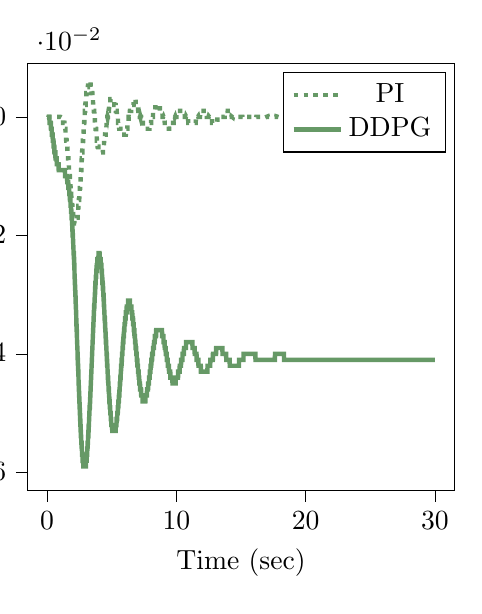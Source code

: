 % This file was created by tikzplotlib v0.9.1.
\begin{tikzpicture}[trim axis right,trim axis left]

\definecolor{color0}{rgb}{0.122,0.467,0.706}
\definecolor{color1}{rgb}{1,0.498,0.055}

\begin{axis}[
compat=newest,
tick align=outside,
tick pos=left,
x grid style={white!69.02!black},
xmin=-1.5, xmax=31.5,
xtick style={color=black},
y grid style={white!69.02!black},
ymin=-0.063, ymax=0.009,
ytick style={color=black},
%yticklabel style={
%        /pgf/number format/.cd,
%        	fixed,
%        	fixed zerofill,
%         	precision=3,
%        /tikz/.cd
%},
scaled y ticks=true,
scaled y ticks=base 10:2,
width=7cm,
height=7cm,
xlabel=Time (sec),
ylabel=Frequency (Hz),
y label style={at={(-0.2,0.5)}}
]
\addplot [ultra thick, green!20!gray, dotted]
table {%
0 0
0.01 0
0.02 0
0.03 0
0.04 0
0.05 0
0.06 0
0.07 0
0.08 0
0.09 0
0.1 0
0.11 0
0.12 0
0.13 0
0.14 0
0.15 0
0.16 0
0.17 0
0.18 0
0.19 0
0.2 0
0.21 0
0.22 0
0.23 0
0.24 0
0.25 0
0.26 0
0.27 0
0.28 0
0.29 0
0.3 0
0.31 0
0.32 0
0.33 0
0.34 0
0.35 0
0.36 0
0.37 0
0.38 0
0.39 0
0.4 0
0.41 0
0.42 0
0.43 0
0.44 0
0.45 0
0.46 0
0.47 0
0.48 0
0.49 0
0.5 0
0.51 0
0.52 0
0.53 0
0.54 0
0.55 0
0.56 0
0.57 0
0.58 0
0.59 0
0.6 0
0.61 0
0.62 0
0.63 0
0.64 0
0.65 0
0.66 0
0.67 0
0.68 0
0.69 0
0.7 0
0.71 0
0.72 0
0.73 0
0.74 0
0.75 0
0.76 0
0.77 0
0.78 0
0.79 0
0.8 0
0.81 0
0.82 0
0.83 0
0.84 0
0.85 0
0.86 0
0.87 0
0.88 0
0.89 0
0.9 0
0.91 0
0.92 0
0.93 0
0.94 0
0.95 0
0.96 0
0.97 0
0.98 0
0.99 0
1 0
1.01 -4.567e-08
1.02 -3.144e-07
1.03 -1.032e-06
1.04 -2.427e-06
1.05 -4.722e-06
1.06 -8.141e-06
1.07 -1.291e-05
1.08 -1.924e-05
1.09 -2.735e-05
1.1 -3.746e-05
1.11 -4.978e-05
1.12 -6.453e-05
1.13 -8.19e-05
1.14 -0.0
1.15 -0.0
1.16 -0.0
1.17 -0.0
1.18 -0.0
1.19 -0.0
1.2 -0.0
1.21 -0.0
1.22 -0.0
1.23 -0.0
1.24 -0.001
1.25 -0.001
1.26 -0.001
1.27 -0.001
1.28 -0.001
1.29 -0.001
1.3 -0.001
1.31 -0.001
1.32 -0.001
1.33 -0.001
1.34 -0.001
1.35 -0.001
1.36 -0.002
1.37 -0.002
1.38 -0.002
1.39 -0.002
1.4 -0.002
1.41 -0.002
1.42 -0.002
1.43 -0.003
1.44 -0.003
1.45 -0.003
1.46 -0.003
1.47 -0.003
1.48 -0.004
1.49 -0.004
1.5 -0.004
1.51 -0.004
1.52 -0.004
1.53 -0.005
1.54 -0.005
1.55 -0.005
1.56 -0.005
1.57 -0.005
1.58 -0.006
1.59 -0.006
1.6 -0.006
1.61 -0.006
1.62 -0.007
1.63 -0.007
1.64 -0.007
1.65 -0.007
1.66 -0.008
1.67 -0.008
1.68 -0.008
1.69 -0.008
1.7 -0.009
1.71 -0.009
1.72 -0.009
1.73 -0.01
1.74 -0.01
1.75 -0.01
1.76 -0.01
1.77 -0.011
1.78 -0.011
1.79 -0.011
1.8 -0.011
1.81 -0.012
1.82 -0.012
1.83 -0.012
1.84 -0.013
1.85 -0.013
1.86 -0.013
1.87 -0.013
1.88 -0.014
1.89 -0.014
1.9 -0.014
1.91 -0.014
1.92 -0.014
1.93 -0.015
1.94 -0.015
1.95 -0.015
1.96 -0.015
1.97 -0.016
1.98 -0.016
1.99 -0.016
2 -0.016
2.01 -0.016
2.02 -0.016
2.03 -0.017
2.04 -0.017
2.05 -0.017
2.06 -0.017
2.07 -0.017
2.08 -0.017
2.09 -0.017
2.1 -0.017
2.11 -0.018
2.12 -0.018
2.13 -0.018
2.14 -0.018
2.15 -0.018
2.16 -0.018
2.17 -0.018
2.18 -0.018
2.19 -0.018
2.2 -0.018
2.21 -0.018
2.22 -0.018
2.23 -0.018
2.24 -0.018
2.25 -0.018
2.26 -0.018
2.27 -0.018
2.28 -0.018
2.29 -0.017
2.3 -0.017
2.31 -0.017
2.32 -0.017
2.33 -0.017
2.34 -0.017
2.35 -0.017
2.36 -0.017
2.37 -0.016
2.38 -0.016
2.39 -0.016
2.4 -0.016
2.41 -0.016
2.42 -0.015
2.43 -0.015
2.44 -0.015
2.45 -0.015
2.46 -0.014
2.47 -0.014
2.48 -0.014
2.49 -0.014
2.5 -0.013
2.51 -0.013
2.52 -0.013
2.53 -0.012
2.54 -0.012
2.55 -0.012
2.56 -0.012
2.57 -0.011
2.58 -0.011
2.59 -0.011
2.6 -0.01
2.61 -0.01
2.62 -0.01
2.63 -0.009
2.64 -0.009
2.65 -0.009
2.66 -0.008
2.67 -0.008
2.68 -0.007
2.69 -0.007
2.7 -0.007
2.71 -0.006
2.72 -0.006
2.73 -0.006
2.74 -0.005
2.75 -0.005
2.76 -0.005
2.77 -0.004
2.78 -0.004
2.79 -0.004
2.8 -0.003
2.81 -0.003
2.82 -0.003
2.83 -0.002
2.84 -0.002
2.85 -0.002
2.86 -0.001
2.87 -0.001
2.88 -0.001
2.89 -0.0
2.9 5.706e-05
2.91 0.0
2.92 0.001
2.93 0.001
2.94 0.001
2.95 0.002
2.96 0.002
2.97 0.002
2.98 0.002
2.99 0.003
3.0 0.003
3.01 0.003
3.02 0.003
3.03 0.003
3.04 0.004
3.05 0.004
3.06 0.004
3.07 0.004
3.08 0.004
3.09 0.005
3.1 0.005
3.11 0.005
3.12 0.005
3.13 0.005
3.14 0.005
3.15 0.005
3.16 0.005
3.17 0.006
3.18 0.006
3.19 0.006
3.2 0.006
3.21 0.006
3.22 0.006
3.23 0.006
3.24 0.006
3.25 0.006
3.26 0.006
3.27 0.006
3.28 0.006
3.29 0.006
3.3 0.006
3.31 0.006
3.32 0.006
3.33 0.006
3.34 0.006
3.35 0.006
3.36 0.006
3.37 0.005
3.38 0.005
3.39 0.005
3.4 0.005
3.41 0.005
3.42 0.005
3.43 0.005
3.44 0.005
3.45 0.004
3.46 0.004
3.47 0.004
3.48 0.004
3.49 0.004
3.5 0.004
3.51 0.003
3.52 0.003
3.53 0.003
3.54 0.003
3.55 0.003
3.56 0.002
3.57 0.002
3.58 0.002
3.59 0.002
3.6 0.002
3.61 0.001
3.62 0.001
3.63 0.001
3.64 0.001
3.65 0.001
3.66 0.0
3.67 0.0
3.68 -7.152e-05
3.69 -0.0
3.7 -0.001
3.71 -0.001
3.72 -0.001
3.73 -0.001
3.74 -0.001
3.75 -0.002
3.76 -0.002
3.77 -0.002
3.78 -0.002
3.79 -0.002
3.8 -0.003
3.81 -0.003
3.82 -0.003
3.83 -0.003
3.84 -0.003
3.85 -0.004
3.86 -0.004
3.87 -0.004
3.88 -0.004
3.89 -0.004
3.9 -0.004
3.91 -0.005
3.92 -0.005
3.93 -0.005
3.94 -0.005
3.95 -0.005
3.96 -0.005
3.97 -0.005
3.98 -0.006
3.99 -0.006
4.0 -0.006
4.01 -0.006
4.02 -0.006
4.03 -0.006
4.04 -0.006
4.05 -0.006
4.06 -0.006
4.07 -0.006
4.08 -0.006
4.09 -0.006
4.1 -0.006
4.11 -0.006
4.12 -0.006
4.13 -0.006
4.14 -0.006
4.15 -0.006
4.16 -0.006
4.17 -0.006
4.18 -0.006
4.19 -0.006
4.2 -0.006
4.21 -0.006
4.22 -0.006
4.23 -0.006
4.24 -0.006
4.25 -0.006
4.26 -0.006
4.27 -0.006
4.28 -0.006
4.29 -0.006
4.3 -0.006
4.31 -0.006
4.32 -0.006
4.33 -0.005
4.34 -0.005
4.35 -0.005
4.36 -0.005
4.37 -0.005
4.38 -0.005
4.39 -0.005
4.4 -0.005
4.41 -0.004
4.42 -0.004
4.43 -0.004
4.44 -0.004
4.45 -0.004
4.46 -0.004
4.47 -0.004
4.48 -0.003
4.49 -0.003
4.5 -0.003
4.51 -0.003
4.52 -0.003
4.53 -0.003
4.54 -0.002
4.55 -0.002
4.56 -0.002
4.57 -0.002
4.58 -0.002
4.59 -0.002
4.6 -0.001
4.61 -0.001
4.62 -0.001
4.63 -0.001
4.64 -0.001
4.65 -0.001
4.66 -0.0
4.67 -0.0
4.68 -9.864e-05
4.69 5.554e-05
4.7 0.0
4.71 0.0
4.72 0.001
4.73 0.001
4.74 0.001
4.75 0.001
4.76 0.001
4.77 0.001
4.78 0.001
4.79 0.001
4.8 0.002
4.81 0.002
4.82 0.002
4.83 0.002
4.84 0.002
4.85 0.002
4.86 0.002
4.87 0.002
4.88 0.002
4.89 0.002
4.9 0.003
4.91 0.003
4.92 0.003
4.93 0.003
4.94 0.003
4.95 0.003
4.96 0.003
4.97 0.003
4.98 0.003
4.99 0.003
5.0 0.003
5.01 0.003
5.02 0.003
5.03 0.003
5.04 0.003
5.05 0.003
5.06 0.003
5.07 0.003
5.08 0.003
5.09 0.003
5.1 0.003
5.11 0.003
5.12 0.003
5.13 0.003
5.14 0.003
5.15 0.003
5.16 0.003
5.17 0.003
5.18 0.003
5.19 0.003
5.2 0.002
5.21 0.002
5.22 0.002
5.23 0.002
5.24 0.002
5.25 0.002
5.26 0.002
5.27 0.002
5.28 0.002
5.29 0.002
5.3 0.002
5.31 0.001
5.32 0.001
5.33 0.001
5.34 0.001
5.35 0.001
5.36 0.001
5.37 0.001
5.38 0.001
5.39 0.001
5.4 0.0
5.41 0.0
5.42 0.0
5.43 0.0
5.44 8.984e-06
5.45 -0.0
5.46 -0.0
5.47 -0.0
5.48 -0.0
5.49 -0.001
5.5 -0.001
5.51 -0.001
5.52 -0.001
5.53 -0.001
5.54 -0.001
5.55 -0.001
5.56 -0.001
5.57 -0.001
5.58 -0.002
5.59 -0.002
5.6 -0.002
5.61 -0.002
5.62 -0.002
5.63 -0.002
5.64 -0.002
5.65 -0.002
5.66 -0.002
5.67 -0.002
5.68 -0.003
5.69 -0.003
5.7 -0.003
5.71 -0.003
5.72 -0.003
5.73 -0.003
5.74 -0.003
5.75 -0.003
5.76 -0.003
5.77 -0.003
5.78 -0.003
5.79 -0.003
5.8 -0.003
5.81 -0.003
5.82 -0.003
5.83 -0.003
5.84 -0.003
5.85 -0.003
5.86 -0.003
5.87 -0.003
5.88 -0.003
5.89 -0.003
5.9 -0.003
5.91 -0.003
5.92 -0.003
5.93 -0.003
5.94 -0.003
5.95 -0.003
5.96 -0.003
5.97 -0.003
5.98 -0.003
5.99 -0.003
6.0 -0.003
6.01 -0.003
6.02 -0.003
6.03 -0.003
6.04 -0.003
6.05 -0.003
6.06 -0.003
6.07 -0.003
6.08 -0.003
6.09 -0.003
6.1 -0.002
6.11 -0.002
6.12 -0.002
6.13 -0.002
6.14 -0.002
6.15 -0.002
6.16 -0.002
6.17 -0.002
6.18 -0.002
6.19 -0.002
6.2 -0.002
6.21 -0.002
6.22 -0.001
6.23 -0.001
6.24 -0.001
6.25 -0.001
6.26 -0.001
6.27 -0.001
6.28 -0.001
6.29 -0.001
6.3 -0.001
6.31 -0.0
6.32 -0.0
6.33 -0.0
6.34 -0.0
6.35 -5.385e-05
6.36 5.084e-05
6.37 0.0
6.38 0.0
6.39 0.0
6.4 0.0
6.41 0.001
6.42 0.001
6.43 0.001
6.44 0.001
6.45 0.001
6.46 0.001
6.47 0.001
6.48 0.001
6.49 0.001
6.5 0.001
6.51 0.001
6.52 0.002
6.53 0.002
6.54 0.002
6.55 0.002
6.56 0.002
6.57 0.002
6.58 0.002
6.59 0.002
6.6 0.002
6.61 0.002
6.62 0.002
6.63 0.002
6.64 0.002
6.65 0.002
6.66 0.002
6.67 0.002
6.68 0.002
6.69 0.002
6.7 0.003
6.71 0.003
6.72 0.003
6.73 0.003
6.74 0.003
6.75 0.003
6.76 0.003
6.77 0.003
6.78 0.003
6.79 0.003
6.8 0.003
6.81 0.003
6.82 0.003
6.83 0.003
6.84 0.003
6.85 0.003
6.86 0.002
6.87 0.002
6.88 0.002
6.89 0.002
6.9 0.002
6.91 0.002
6.92 0.002
6.93 0.002
6.94 0.002
6.95 0.002
6.96 0.002
6.97 0.002
6.98 0.002
6.99 0.002
7.0 0.002
7.01 0.002
7.02 0.002
7.03 0.002
7.04 0.002
7.05 0.001
7.06 0.001
7.07 0.001
7.08 0.001
7.09 0.001
7.1 0.001
7.11 0.001
7.12 0.001
7.13 0.001
7.14 0.001
7.15 0.001
7.16 0.001
7.17 0.0
7.18 0.0
7.19 0.0
7.2 0.0
7.21 9.467e-05
7.22 6.829e-06
7.23 -8.077e-05
7.24 -0.0
7.25 -0.0
7.26 -0.0
7.27 -0.0
7.28 -0.001
7.29 -0.001
7.3 -0.001
7.31 -0.001
7.32 -0.001
7.33 -0.001
7.34 -0.001
7.35 -0.001
7.36 -0.001
7.37 -0.001
7.38 -0.001
7.39 -0.001
7.4 -0.001
7.41 -0.001
7.42 -0.002
7.43 -0.002
7.44 -0.002
7.45 -0.002
7.46 -0.002
7.47 -0.002
7.48 -0.002
7.49 -0.002
7.5 -0.002
7.51 -0.002
7.52 -0.002
7.53 -0.002
7.54 -0.002
7.55 -0.002
7.56 -0.002
7.57 -0.002
7.58 -0.002
7.59 -0.002
7.6 -0.002
7.61 -0.002
7.62 -0.002
7.63 -0.002
7.64 -0.002
7.65 -0.002
7.66 -0.002
7.67 -0.002
7.68 -0.002
7.69 -0.002
7.7 -0.002
7.71 -0.002
7.72 -0.002
7.73 -0.002
7.74 -0.002
7.75 -0.002
7.76 -0.002
7.77 -0.002
7.78 -0.002
7.79 -0.002
7.8 -0.002
7.81 -0.002
7.82 -0.002
7.83 -0.002
7.84 -0.002
7.85 -0.002
7.86 -0.002
7.87 -0.002
7.88 -0.002
7.89 -0.002
7.9 -0.002
7.91 -0.002
7.92 -0.001
7.93 -0.001
7.94 -0.001
7.95 -0.001
7.96 -0.001
7.97 -0.001
7.98 -0.001
7.99 -0.001
8.0 -0.001
8.01 -0.001
8.02 -0.001
8.03 -0.001
8.04 -0.001
8.05 -0.001
8.06 -0.0
8.07 -0.0
8.08 -0.0
8.09 -0.0
8.1 -0.0
8.11 -0.0
8.12 -5.066e-05
8.13 2.213e-05
8.14 9.452e-05
8.15 0.0
8.16 0.0
8.17 0.0
8.18 0.0
8.19 0.0
8.2 0.001
8.21 0.001
8.22 0.001
8.23 0.001
8.24 0.001
8.25 0.001
8.26 0.001
8.27 0.001
8.28 0.001
8.29 0.001
8.3 0.001
8.31 0.001
8.32 0.001
8.33 0.001
8.34 0.001
8.35 0.001
8.36 0.001
8.37 0.001
8.38 0.002
8.39 0.002
8.4 0.002
8.41 0.002
8.42 0.002
8.43 0.002
8.44 0.002
8.45 0.002
8.46 0.002
8.47 0.002
8.48 0.002
8.49 0.002
8.5 0.002
8.51 0.002
8.52 0.002
8.53 0.002
8.54 0.002
8.55 0.002
8.56 0.002
8.57 0.002
8.58 0.002
8.59 0.002
8.6 0.002
8.61 0.002
8.62 0.002
8.63 0.002
8.64 0.002
8.65 0.002
8.66 0.002
8.67 0.002
8.68 0.002
8.69 0.002
8.7 0.002
8.71 0.002
8.72 0.002
8.73 0.001
8.74 0.001
8.75 0.001
8.76 0.001
8.77 0.001
8.78 0.001
8.79 0.001
8.8 0.001
8.81 0.001
8.82 0.001
8.83 0.001
8.84 0.001
8.85 0.001
8.86 0.001
8.87 0.001
8.88 0.001
8.89 0.001
8.9 0.001
8.91 0.001
8.92 0.001
8.93 0.0
8.94 0.0
8.95 0.0
8.96 0.0
8.97 0.0
8.98 0.0
8.99 0.0
9.0 4.595e-05
9.01 -1.291e-05
9.02 -7.149e-05
9.03 -0.0
9.04 -0.0
9.05 -0.0
9.06 -0.0
9.07 -0.0
9.08 -0.0
9.09 -0.0
9.1 -0.001
9.11 -0.001
9.12 -0.001
9.13 -0.001
9.14 -0.001
9.15 -0.001
9.16 -0.001
9.17 -0.001
9.18 -0.001
9.19 -0.001
9.2 -0.001
9.21 -0.001
9.22 -0.001
9.23 -0.001
9.24 -0.001
9.25 -0.001
9.26 -0.001
9.27 -0.001
9.28 -0.001
9.29 -0.001
9.3 -0.001
9.31 -0.001
9.32 -0.001
9.33 -0.001
9.34 -0.001
9.35 -0.001
9.36 -0.001
9.37 -0.001
9.38 -0.001
9.39 -0.001
9.4 -0.001
9.41 -0.001
9.42 -0.002
9.43 -0.002
9.44 -0.002
9.45 -0.001
9.46 -0.001
9.47 -0.001
9.48 -0.001
9.49 -0.001
9.5 -0.001
9.51 -0.001
9.52 -0.001
9.53 -0.001
9.54 -0.001
9.55 -0.001
9.56 -0.001
9.57 -0.001
9.58 -0.001
9.59 -0.001
9.6 -0.001
9.61 -0.001
9.62 -0.001
9.63 -0.001
9.64 -0.001
9.65 -0.001
9.66 -0.001
9.67 -0.001
9.68 -0.001
9.69 -0.001
9.7 -0.001
9.71 -0.001
9.72 -0.001
9.73 -0.001
9.74 -0.001
9.75 -0.001
9.76 -0.001
9.77 -0.001
9.78 -0.001
9.79 -0.001
9.8 -0.0
9.81 -0.0
9.82 -0.0
9.83 -0.0
9.84 -0.0
9.85 -0.0
9.86 -0.0
9.87 -0.0
9.88 -6.893e-05
9.89 -2.09e-05
9.9 2.693e-05
9.91 7.45e-05
9.92 0.0
9.93 0.0
9.94 0.0
9.95 0.0
9.96 0.0
9.97 0.0
9.98 0.0
9.99 0.0
10.0 0.0
10.01 0.001
10.02 0.001
10.03 0.001
10.04 0.001
10.05 0.001
10.06 0.001
10.07 0.001
10.08 0.001
10.09 0.001
10.1 0.001
10.11 0.001
10.12 0.001
10.13 0.001
10.14 0.001
10.15 0.001
10.16 0.001
10.17 0.001
10.18 0.001
10.19 0.001
10.2 0.001
10.21 0.001
10.22 0.001
10.23 0.001
10.24 0.001
10.25 0.001
10.26 0.001
10.27 0.001
10.28 0.001
10.29 0.001
10.3 0.001
10.31 0.001
10.32 0.001
10.33 0.001
10.34 0.001
10.35 0.001
10.36 0.001
10.37 0.001
10.38 0.001
10.39 0.001
10.4 0.001
10.41 0.001
10.42 0.001
10.43 0.001
10.44 0.001
10.45 0.001
10.46 0.001
10.47 0.001
10.48 0.001
10.49 0.001
10.5 0.001
10.51 0.001
10.52 0.001
10.53 0.001
10.54 0.001
10.55 0.001
10.56 0.001
10.57 0.001
10.58 0.001
10.59 0.001
10.6 0.001
10.61 0.001
10.62 0.001
10.63 0.001
10.64 0.001
10.65 0.0
10.66 0.0
10.67 0.0
10.68 0.0
10.69 0.0
10.7 0.0
10.71 0.0
10.72 0.0
10.73 0.0
10.74 0.0
10.75 9.95e-05
10.76 6.019e-05
10.77 2.096e-05
10.78 -1.811e-05
10.79 -5.699e-05
10.8 -9.562e-05
10.81 -0.0
10.82 -0.0
10.83 -0.0
10.84 -0.0
10.85 -0.0
10.86 -0.0
10.87 -0.0
10.88 -0.0
10.89 -0.0
10.9 -0.0
10.91 -0.0
10.92 -0.001
10.93 -0.001
10.94 -0.001
10.95 -0.001
10.96 -0.001
10.97 -0.001
10.98 -0.001
10.99 -0.001
11.0 -0.001
11.01 -0.001
11.02 -0.001
11.03 -0.001
11.04 -0.001
11.05 -0.001
11.06 -0.001
11.07 -0.001
11.08 -0.001
11.09 -0.001
11.1 -0.001
11.11 -0.001
11.12 -0.001
11.13 -0.001
11.14 -0.001
11.15 -0.001
11.16 -0.001
11.17 -0.001
11.18 -0.001
11.19 -0.001
11.2 -0.001
11.21 -0.001
11.22 -0.001
11.23 -0.001
11.24 -0.001
11.25 -0.001
11.26 -0.001
11.27 -0.001
11.28 -0.001
11.29 -0.001
11.3 -0.001
11.31 -0.001
11.32 -0.001
11.33 -0.001
11.34 -0.001
11.35 -0.001
11.36 -0.001
11.37 -0.001
11.38 -0.001
11.39 -0.001
11.4 -0.001
11.41 -0.001
11.42 -0.001
11.43 -0.001
11.44 -0.001
11.45 -0.001
11.46 -0.001
11.47 -0.001
11.48 -0.001
11.49 -0.001
11.5 -0.001
11.51 -0.0
11.52 -0.0
11.53 -0.0
11.54 -0.0
11.55 -0.0
11.56 -0.0
11.57 -0.0
11.58 -0.0
11.59 -0.0
11.6 -0.0
11.61 -0.0
11.62 -0.0
11.63 -9.793e-05
11.64 -6.568e-05
11.65 -3.349e-05
11.66 -1.401e-06
11.67 3.054e-05
11.68 6.23e-05
11.69 9.384e-05
11.7 0.0
11.71 0.0
11.72 0.0
11.73 0.0
11.74 0.0
11.75 0.0
11.76 0.0
11.77 0.0
11.78 0.0
11.79 0.0
11.8 0.0
11.81 0.0
11.82 0.0
11.83 0.0
11.84 0.001
11.85 0.001
11.86 0.001
11.87 0.001
11.88 0.001
11.89 0.001
11.9 0.001
11.91 0.001
11.92 0.001
11.93 0.001
11.94 0.001
11.95 0.001
11.96 0.001
11.97 0.001
11.98 0.001
11.99 0.001
12.0 0.001
12.01 0.001
12.02 0.001
12.03 0.001
12.04 0.001
12.05 0.001
12.06 0.001
12.07 0.001
12.08 0.001
12.09 0.001
12.1 0.001
12.11 0.001
12.12 0.001
12.13 0.001
12.14 0.001
12.15 0.001
12.16 0.001
12.17 0.001
12.18 0.001
12.19 0.001
12.2 0.001
12.21 0.001
12.22 0.001
12.23 0.001
12.24 0.001
12.25 0.001
12.26 0.001
12.27 0.001
12.28 0.001
12.29 0.001
12.3 0.001
12.31 0.001
12.32 0.001
12.33 0.001
12.34 0.001
12.35 0.0
12.36 0.0
12.37 0.0
12.38 0.0
12.39 0.0
12.4 0.0
12.41 0.0
12.42 0.0
12.43 0.0
12.44 0.0
12.45 0.0
12.46 0.0
12.47 0.0
12.48 0.0
12.49 0.0
12.5 0.0
12.51 9.176e-05
12.52 6.536e-05
12.53 3.9e-05
12.54 1.271e-05
12.55 -1.347e-05
12.56 -3.952e-05
12.57 -6.541e-05
12.58 -9.109e-05
12.59 -0.0
12.6 -0.0
12.61 -0.0
12.62 -0.0
12.63 -0.0
12.64 -0.0
12.65 -0.0
12.66 -0.0
12.67 -0.0
12.68 -0.0
12.69 -0.0
12.7 -0.0
12.71 -0.0
12.72 -0.0
12.73 -0.0
12.74 -0.0
12.75 -0.0
12.76 -0.0
12.77 -0.001
12.78 -0.001
12.79 -0.001
12.8 -0.001
12.81 -0.001
12.82 -0.001
12.83 -0.001
12.84 -0.001
12.85 -0.001
12.86 -0.001
12.87 -0.001
12.88 -0.001
12.89 -0.001
12.9 -0.001
12.91 -0.001
12.92 -0.001
12.93 -0.001
12.94 -0.001
12.95 -0.001
12.96 -0.001
12.97 -0.001
12.98 -0.001
12.99 -0.001
13.0 -0.001
13.01 -0.001
13.02 -0.001
13.03 -0.001
13.04 -0.001
13.05 -0.001
13.06 -0.001
13.07 -0.001
13.08 -0.001
13.09 -0.001
13.1 -0.001
13.11 -0.001
13.12 -0.001
13.13 -0.001
13.14 -0.001
13.15 -0.001
13.16 -0.001
13.17 -0.001
13.18 -0.0
13.19 -0.0
13.2 -0.0
13.21 -0.0
13.22 -0.0
13.23 -0.0
13.24 -0.0
13.25 -0.0
13.26 -0.0
13.27 -0.0
13.28 -0.0
13.29 -0.0
13.3 -0.0
13.31 -0.0
13.32 -0.0
13.33 -0.0
13.34 -0.0
13.35 -0.0
13.36 -0.0
13.37 -0.0
13.38 -0.0
13.39 -8.623e-05
13.4 -6.465e-05
13.41 -4.309e-05
13.42 -2.157e-05
13.43 -1.239e-07
13.44 2.122e-05
13.45 4.245e-05
13.46 6.352e-05
13.47 8.441e-05
13.48 0.0
13.49 0.0
13.5 0.0
13.51 0.0
13.52 0.0
13.53 0.0
13.54 0.0
13.55 0.0
13.56 0.0
13.57 0.0
13.58 0.0
13.59 0.0
13.6 0.0
13.61 0.0
13.62 0.0
13.63 0.0
13.64 0.0
13.65 0.0
13.66 0.0
13.67 0.0
13.68 0.0
13.69 0.0
13.7 0.0
13.71 0.0
13.72 0.0
13.73 0.0
13.74 0.001
13.75 0.001
13.76 0.001
13.77 0.001
13.78 0.001
13.79 0.001
13.8 0.001
13.81 0.001
13.82 0.001
13.83 0.001
13.84 0.001
13.85 0.001
13.86 0.001
13.87 0.001
13.88 0.001
13.89 0.001
13.9 0.001
13.91 0.001
13.92 0.001
13.93 0.001
13.94 0.001
13.95 0.001
13.96 0.001
13.97 0.001
13.98 0.0
13.99 0.0
14.0 0.0
14.01 0.0
14.02 0.0
14.03 0.0
14.04 0.0
14.05 0.0
14.06 0.0
14.07 0.0
14.08 0.0
14.09 0.0
14.1 0.0
14.11 0.0
14.12 0.0
14.13 0.0
14.14 0.0
14.15 0.0
14.16 0.0
14.17 0.0
14.18 0.0
14.19 0.0
14.2 0.0
14.21 0.0
14.22 0.0
14.23 0.0
14.24 0.0
14.25 0.0
14.26 9.596e-05
14.27 7.837e-05
14.28 6.075e-05
14.29 4.314e-05
14.3 2.556e-05
14.31 8.021e-06
14.32 -9.446e-06
14.33 -2.682e-05
14.34 -4.408e-05
14.35 -6.121e-05
14.36 -7.818e-05
14.37 -9.498e-05
14.38 -0.0
14.39 -0.0
14.4 -0.0
14.41 -0.0
14.42 -0.0
14.43 -0.0
14.44 -0.0
14.45 -0.0
14.46 -0.0
14.47 -0.0
14.48 -0.0
14.49 -0.0
14.5 -0.0
14.51 -0.0
14.52 -0.0
14.53 -0.0
14.54 -0.0
14.55 -0.0
14.56 -0.0
14.57 -0.0
14.58 -0.0
14.59 -0.0
14.6 -0.0
14.61 -0.0
14.62 -0.0
14.63 -0.0
14.64 -0.0
14.65 -0.0
14.66 -0.0
14.67 -0.0
14.68 -0.0
14.69 -0.0
14.7 -0.0
14.71 -0.0
14.72 -0.0
14.73 -0.0
14.74 -0.0
14.75 -0.0
14.76 -0.0
14.77 -0.0
14.78 -0.0
14.79 -0.0
14.8 -0.0
14.81 -0.0
14.82 -0.0
14.83 -0.0
14.84 -0.0
14.85 -0.0
14.86 -0.0
14.87 -0.0
14.88 -0.0
14.89 -0.0
14.9 -0.0
14.91 -0.0
14.92 -0.0
14.93 -0.0
14.94 -0.0
14.95 -0.0
14.96 -0.0
14.97 -0.0
14.98 -0.0
14.99 -0.0
15.0 -0.0
15.01 -0.0
15.02 -0.0
15.03 -0.0
15.04 -0.0
15.05 -0.0
15.06 -0.0
15.07 -0.0
15.08 -0.0
15.09 -0.0
15.1 -0.0
15.11 -0.0
15.12 -0.0
15.13 -9.932e-05
15.14 -8.501e-05
15.15 -7.066e-05
15.16 -5.629e-05
15.17 -4.191e-05
15.18 -2.754e-05
15.19 -1.32e-05
15.2 1.086e-06
15.21 1.531e-05
15.22 2.944e-05
15.23 4.348e-05
15.24 5.739e-05
15.25 7.117e-05
15.26 8.48e-05
15.27 9.825e-05
15.28 0.0
15.29 0.0
15.3 0.0
15.31 0.0
15.32 0.0
15.33 0.0
15.34 0.0
15.35 0.0
15.36 0.0
15.37 0.0
15.38 0.0
15.39 0.0
15.4 0.0
15.41 0.0
15.42 0.0
15.43 0.0
15.44 0.0
15.45 0.0
15.46 0.0
15.47 0.0
15.48 0.0
15.49 0.0
15.5 0.0
15.51 0.0
15.52 0.0
15.53 0.0
15.54 0.0
15.55 0.0
15.56 0.0
15.57 0.0
15.58 0.0
15.59 0.0
15.6 0.0
15.61 0.0
15.62 0.0
15.63 0.0
15.64 0.0
15.65 0.0
15.66 0.0
15.67 0.0
15.68 0.0
15.69 0.0
15.7 0.0
15.71 0.0
15.72 0.0
15.73 0.0
15.74 0.0
15.75 0.0
15.76 0.0
15.77 0.0
15.78 0.0
15.79 0.0
15.8 0.0
15.81 0.0
15.82 0.0
15.83 0.0
15.84 0.0
15.85 0.0
15.86 0.0
15.87 0.0
15.88 0.0
15.89 0.0
15.9 0.0
15.91 0.0
15.92 0.0
15.93 0.0
15.94 0.0
15.95 0.0
15.96 0.0
15.97 0.0
15.98 0.0
15.99 0.0
16.0 9.798e-05
16.01 8.637e-05
16.02 7.471e-05
16.03 6.301e-05
16.04 5.129e-05
16.05 3.955e-05
16.06 2.782e-05
16.07 1.61e-05
16.08 4.42e-06
16.09 -7.214e-06
16.1 -1.879e-05
16.11 -3.028e-05
16.12 -4.168e-05
16.13 -5.298e-05
16.14 -6.416e-05
16.15 -7.521e-05
16.16 -8.611e-05
16.17 -9.686e-05
16.18 -0.0
16.19 -0.0
16.2 -0.0
16.21 -0.0
16.22 -0.0
16.23 -0.0
16.24 -0.0
16.25 -0.0
16.26 -0.0
16.27 -0.0
16.28 -0.0
16.29 -0.0
16.3 -0.0
16.31 -0.0
16.32 -0.0
16.33 -0.0
16.34 -0.0
16.35 -0.0
16.36 -0.0
16.37 -0.0
16.38 -0.0
16.39 -0.0
16.4 -0.0
16.41 -0.0
16.42 -0.0
16.43 -0.0
16.44 -0.0
16.45 -0.0
16.46 -0.0
16.47 -0.0
16.48 -0.0
16.49 -0.0
16.5 -0.0
16.51 -0.0
16.52 -0.0
16.53 -0.0
16.54 -0.0
16.55 -0.0
16.56 -0.0
16.57 -0.0
16.58 -0.0
16.59 -0.0
16.6 -0.0
16.61 -0.0
16.62 -0.0
16.63 -0.0
16.64 -0.0
16.65 -0.0
16.66 -0.0
16.67 -0.0
16.68 -0.0
16.69 -0.0
16.7 -0.0
16.71 -0.0
16.72 -0.0
16.73 -0.0
16.74 -0.0
16.75 -0.0
16.76 -0.0
16.77 -0.0
16.78 -0.0
16.79 -0.0
16.8 -0.0
16.81 -0.0
16.82 -0.0
16.83 -0.0
16.84 -0.0
16.85 -0.0
16.86 -0.0
16.87 -9.377e-05
16.88 -8.439e-05
16.89 -7.494e-05
16.9 -6.545e-05
16.91 -5.592e-05
16.92 -4.636e-05
16.93 -3.678e-05
16.94 -2.72e-05
16.95 -1.764e-05
16.96 -8.089e-06
16.97 1.424e-06
16.98 1.089e-05
16.99 2.03e-05
17.0 2.964e-05
17.01 3.89e-05
17.02 4.807e-05
17.03 5.714e-05
17.04 6.609e-05
17.05 7.492e-05
17.06 8.361e-05
17.07 9.216e-05
17.08 0.0
17.09 0.0
17.1 0.0
17.11 0.0
17.12 0.0
17.13 0.0
17.14 0.0
17.15 0.0
17.16 0.0
17.17 0.0
17.18 0.0
17.19 0.0
17.2 0.0
17.21 0.0
17.22 0.0
17.23 0.0
17.24 0.0
17.25 0.0
17.26 0.0
17.27 0.0
17.28 0.0
17.29 0.0
17.3 0.0
17.31 0.0
17.32 0.0
17.33 0.0
17.34 0.0
17.35 0.0
17.36 0.0
17.37 0.0
17.38 0.0
17.39 0.0
17.4 0.0
17.41 0.0
17.42 0.0
17.43 0.0
17.44 0.0
17.45 0.0
17.46 0.0
17.47 0.0
17.48 0.0
17.49 0.0
17.5 0.0
17.51 0.0
17.52 0.0
17.53 0.0
17.54 0.0
17.55 0.0
17.56 0.0
17.57 0.0
17.58 0.0
17.59 0.0
17.6 0.0
17.61 0.0
17.62 0.0
17.63 0.0
17.64 0.0
17.65 0.0
17.66 0.0
17.67 0.0
17.68 0.0
17.69 0.0
17.7 0.0
17.71 0.0
17.72 0.0
17.73 9.51e-05
17.74 8.762e-05
17.75 8.006e-05
17.76 7.244e-05
17.77 6.476e-05
17.78 5.703e-05
17.79 4.927e-05
17.8 4.148e-05
17.81 3.368e-05
17.82 2.587e-05
17.83 1.806e-05
17.84 1.026e-05
17.85 2.489e-06
17.86 -5.251e-06
17.87 -1.295e-05
17.88 -2.06e-05
17.89 -2.818e-05
17.9 -3.569e-05
17.91 -4.313e-05
17.92 -5.048e-05
17.93 -5.772e-05
17.94 -6.487e-05
17.95 -7.189e-05
17.96 -7.88e-05
17.97 -8.557e-05
17.98 -9.22e-05
17.99 -9.869e-05
18 -0.0
18.01 -0.0
18.02 -0.0
18.03 -0.0
18.04 -0.0
18.05 -0.0
18.06 -0.0
18.07 -0.0
18.08 -0.0
18.09 -0.0
18.1 -0.0
18.11 -0.0
18.12 -0.0
18.13 -0.0
18.14 -0.0
18.15 -0.0
18.16 -0.0
18.17 -0.0
18.18 -0.0
18.19 -0.0
18.2 -0.0
18.21 -0.0
18.22 -0.0
18.23 -0.0
18.24 -0.0
18.25 -0.0
18.26 -0.0
18.27 -0.0
18.28 -0.0
18.29 -0.0
18.3 -0.0
18.31 -0.0
18.32 -0.0
18.33 -0.0
18.34 -0.0
18.35 -0.0
18.36 -0.0
18.37 -0.0
18.38 -0.0
18.39 -0.0
18.4 -0.0
18.41 -0.0
18.42 -0.0
18.43 -0.0
18.44 -0.0
18.45 -0.0
18.46 -0.0
18.47 -0.0
18.48 -0.0
18.49 -0.0
18.5 -0.0
18.51 -0.0
18.52 -0.0
18.53 -0.0
18.54 -0.0
18.55 -0.0
18.56 -0.0
18.57 -0.0
18.58 -9.813e-05
18.59 -9.231e-05
18.6 -8.64e-05
18.61 -8.041e-05
18.62 -7.434e-05
18.63 -6.821e-05
18.64 -6.202e-05
18.65 -5.578e-05
18.66 -4.95e-05
18.67 -4.318e-05
18.68 -3.684e-05
18.69 -3.048e-05
18.7 -2.411e-05
18.71 -1.774e-05
18.72 -1.138e-05
18.73 -5.037e-06
18.74 1.287e-06
18.75 7.58e-06
18.76 1.383e-05
18.77 2.004e-05
18.78 2.62e-05
18.79 3.229e-05
18.8 3.831e-05
18.81 4.426e-05
18.82 5.012e-05
18.83 5.59e-05
18.84 6.157e-05
18.85 6.715e-05
18.86 7.261e-05
18.87 7.795e-05
18.88 8.317e-05
18.89 8.827e-05
18.9 9.322e-05
18.91 9.804e-05
18.92 0.0
18.93 0.0
18.94 0.0
18.95 0.0
18.96 0.0
18.97 0.0
18.98 0.0
18.99 0.0
19.0 0.0
19.01 0.0
19.02 0.0
19.03 0.0
19.04 0.0
19.05 0.0
19.06 0.0
19.07 0.0
19.08 0.0
19.09 0.0
19.1 0.0
19.11 0.0
19.12 0.0
19.13 0.0
19.14 0.0
19.15 0.0
19.16 0.0
19.17 0.0
19.18 0.0
19.19 0.0
19.2 0.0
19.21 0.0
19.22 0.0
19.23 0.0
19.24 0.0
19.25 0.0
19.26 0.0
19.27 0.0
19.28 0.0
19.29 0.0
19.3 0.0
19.31 0.0
19.32 0.0
19.33 0.0
19.34 0.0
19.35 0.0
19.36 0.0
19.37 0.0
19.38 0.0
19.39 0.0
19.4 0.0
19.41 0.0
19.42 0.0
19.43 9.58e-05
19.44 9.136e-05
19.45 8.682e-05
19.46 8.22e-05
19.47 7.749e-05
19.48 7.271e-05
19.49 6.785e-05
19.5 6.294e-05
19.51 5.796e-05
19.52 5.294e-05
19.53 4.787e-05
19.54 4.277e-05
19.55 3.764e-05
19.56 3.248e-05
19.57 2.73e-05
19.58 2.212e-05
19.59 1.693e-05
19.6 1.174e-05
19.61 6.56e-06
19.62 1.397e-06
19.63 -3.744e-06
19.64 -8.856e-06
19.65 -1.393e-05
19.66 -1.897e-05
19.67 -2.396e-05
19.68 -2.889e-05
19.69 -3.377e-05
19.7 -3.858e-05
19.71 -4.332e-05
19.72 -4.798e-05
19.73 -5.257e-05
19.74 -5.706e-05
19.75 -6.146e-05
19.76 -6.576e-05
19.77 -6.996e-05
19.78 -7.405e-05
19.79 -7.803e-05
19.8 -8.19e-05
19.81 -8.564e-05
19.82 -8.925e-05
19.83 -9.274e-05
19.84 -9.609e-05
19.85 -9.931e-05
19.86 -0.0
19.87 -0.0
19.88 -0.0
19.89 -0.0
19.9 -0.0
19.91 -0.0
19.92 -0.0
19.93 -0.0
19.94 -0.0
19.95 -0.0
19.96 -0.0
19.97 -0.0
19.98 -0.0
19.99 -0.0
20.0 -0.0
20.01 -0.0
20.02 -0.0
20.03 -0.0
20.04 -0.0
20.05 -0.0
20.06 -0.0
20.07 -0.0
20.08 -0.0
20.09 -0.0
20.1 -0.0
20.11 -0.0
20.12 -0.0
20.13 -0.0
20.14 -0.0
20.15 -0.0
20.16 -0.0
20.17 -0.0
20.18 -0.0
20.19 -0.0
20.2 -0.0
20.21 -0.0
20.22 -0.0
20.23 -0.0
20.24 -0.0
20.25 -9.927e-05
20.26 -9.627e-05
20.27 -9.316e-05
20.28 -8.995e-05
20.29 -8.664e-05
20.3 -8.323e-05
20.31 -7.974e-05
20.32 -7.616e-05
20.33 -7.25e-05
20.34 -6.876e-05
20.35 -6.496e-05
20.36 -6.109e-05
20.37 -5.717e-05
20.38 -5.319e-05
20.39 -4.916e-05
20.4 -4.508e-05
20.41 -4.097e-05
20.42 -3.683e-05
20.43 -3.266e-05
20.44 -2.846e-05
20.45 -2.425e-05
20.46 -2.003e-05
20.47 -1.581e-05
20.48 -1.158e-05
20.49 -7.358e-06
20.5 -3.146e-06
20.51 1.05e-06
20.52 5.226e-06
20.53 9.375e-06
20.54 1.349e-05
20.55 1.758e-05
20.56 2.162e-05
20.57 2.561e-05
20.58 2.956e-05
20.59 3.345e-05
20.6 3.727e-05
20.61 4.104e-05
20.62 4.473e-05
20.63 4.835e-05
20.64 5.19e-05
20.65 5.536e-05
20.66 5.873e-05
20.67 6.202e-05
20.68 6.521e-05
20.69 6.83e-05
20.7 7.13e-05
20.71 7.419e-05
20.72 7.697e-05
20.73 7.964e-05
20.74 8.22e-05
20.75 8.464e-05
20.76 8.697e-05
20.77 8.918e-05
20.78 9.126e-05
20.79 9.322e-05
20.8 9.505e-05
20.81 9.675e-05
20.82 9.832e-05
20.83 9.976e-05
20.84 0.0
20.85 0.0
20.86 0.0
20.87 0.0
20.88 0.0
20.89 0.0
20.9 0.0
20.91 0.0
20.92 0.0
20.93 0.0
20.94 0.0
20.95 0.0
20.96 0.0
20.97 0.0
20.98 0.0
20.99 0.0
21.0 0.0
21.01 0.0
21.02 0.0
21.03 0.0
21.04 9.902e-05
21.05 9.757e-05
21.06 9.6e-05
21.07 9.431e-05
21.08 9.252e-05
21.09 9.061e-05
21.1 8.86e-05
21.11 8.649e-05
21.12 8.428e-05
21.13 8.197e-05
21.14 7.957e-05
21.15 7.708e-05
21.16 7.45e-05
21.17 7.185e-05
21.18 6.911e-05
21.19 6.63e-05
21.2 6.342e-05
21.21 6.047e-05
21.22 5.746e-05
21.23 5.439e-05
21.24 5.126e-05
21.25 4.809e-05
21.26 4.486e-05
21.27 4.16e-05
21.28 3.83e-05
21.29 3.497e-05
21.3 3.161e-05
21.31 2.822e-05
21.32 2.482e-05
21.33 2.139e-05
21.34 1.796e-05
21.35 1.452e-05
21.36 1.108e-05
21.37 7.64e-06
21.38 4.207e-06
21.39 7.839e-07
21.4 -2.624e-06
21.41 -6.013e-06
21.42 -9.378e-06
21.43 -1.272e-05
21.44 -1.602e-05
21.45 -1.929e-05
21.46 -2.253e-05
21.47 -2.571e-05
21.48 -2.885e-05
21.49 -3.194e-05
21.5 -3.498e-05
21.51 -3.795e-05
21.52 -4.087e-05
21.53 -4.372e-05
21.54 -4.65e-05
21.55 -4.921e-05
21.56 -5.184e-05
21.57 -5.44e-05
21.58 -5.688e-05
21.59 -5.927e-05
21.6 -6.158e-05
21.61 -6.38e-05
21.62 -6.592e-05
21.63 -6.796e-05
21.64 -6.99e-05
21.65 -7.174e-05
21.66 -7.348e-05
21.67 -7.513e-05
21.68 -7.667e-05
21.69 -7.81e-05
21.7 -7.943e-05
21.71 -8.065e-05
21.72 -8.177e-05
21.73 -8.278e-05
21.74 -8.368e-05
21.75 -8.446e-05
21.76 -8.514e-05
21.77 -8.571e-05
21.78 -8.617e-05
21.79 -8.651e-05
21.8 -8.675e-05
21.81 -8.687e-05
21.82 -8.689e-05
21.83 -8.679e-05
21.84 -8.658e-05
21.85 -8.627e-05
21.86 -8.585e-05
21.87 -8.532e-05
21.88 -8.469e-05
21.89 -8.395e-05
21.9 -8.311e-05
21.91 -8.217e-05
21.92 -8.113e-05
21.93 -8.0e-05
21.94 -7.876e-05
21.95 -7.744e-05
21.96 -7.602e-05
21.97 -7.451e-05
21.98 -7.291e-05
21.99 -7.123e-05
22.0 -6.947e-05
22.01 -6.763e-05
22.02 -6.571e-05
22.03 -6.372e-05
22.04 -6.166e-05
22.05 -5.952e-05
22.06 -5.733e-05
22.07 -5.507e-05
22.08 -5.275e-05
22.09 -5.038e-05
22.1 -4.795e-05
22.11 -4.547e-05
22.12 -4.295e-05
22.13 -4.039e-05
22.14 -3.778e-05
22.15 -3.514e-05
22.16 -3.247e-05
22.17 -2.977e-05
22.18 -2.705e-05
22.19 -2.43e-05
22.2 -2.154e-05
22.21 -1.876e-05
22.22 -1.597e-05
22.23 -1.317e-05
22.24 -1.037e-05
22.25 -7.57e-06
22.26 -4.773e-06
22.27 -1.983e-06
22.28 7.964e-07
22.29 3.562e-06
22.3 6.31e-06
22.31 9.037e-06
22.32 1.174e-05
22.33 1.442e-05
22.34 1.706e-05
22.35 1.967e-05
22.36 2.225e-05
22.37 2.478e-05
22.38 2.727e-05
22.39 2.972e-05
22.4 3.211e-05
22.41 3.446e-05
22.42 3.675e-05
22.43 3.898e-05
22.44 4.115e-05
22.45 4.327e-05
22.46 4.531e-05
22.47 4.729e-05
22.48 4.92e-05
22.49 5.104e-05
22.5 5.281e-05
22.51 5.45e-05
22.52 5.612e-05
22.53 5.765e-05
22.54 5.911e-05
22.55 6.049e-05
22.56 6.178e-05
22.57 6.299e-05
22.58 6.411e-05
22.59 6.515e-05
22.6 6.61e-05
22.61 6.696e-05
22.62 6.773e-05
22.63 6.842e-05
22.64 6.901e-05
22.65 6.952e-05
22.66 6.993e-05
22.67 7.026e-05
22.68 7.049e-05
22.69 7.064e-05
22.7 7.069e-05
22.71 7.066e-05
22.72 7.053e-05
22.73 7.032e-05
22.74 7.002e-05
22.75 6.963e-05
22.76 6.916e-05
22.77 6.86e-05
22.78 6.795e-05
22.79 6.723e-05
22.8 6.642e-05
22.81 6.553e-05
22.82 6.457e-05
22.83 6.352e-05
22.84 6.241e-05
22.85 6.121e-05
22.86 5.995e-05
22.87 5.862e-05
22.88 5.722e-05
22.89 5.575e-05
22.9 5.422e-05
22.91 5.263e-05
22.92 5.098e-05
22.93 4.927e-05
22.94 4.751e-05
22.95 4.569e-05
22.96 4.383e-05
22.97 4.192e-05
22.98 3.996e-05
22.99 3.797e-05
23.0 3.594e-05
23.01 3.387e-05
23.02 3.176e-05
23.03 2.963e-05
23.04 2.747e-05
23.05 2.528e-05
23.06 2.308e-05
23.07 2.085e-05
23.08 1.861e-05
23.09 1.636e-05
23.1 1.409e-05
23.11 1.182e-05
23.12 9.541e-06
23.13 7.263e-06
23.14 4.987e-06
23.15 2.715e-06
23.16 4.497e-07
23.17 -1.805e-06
23.18 -4.047e-06
23.19 -6.274e-06
23.2 -8.482e-06
23.21 -1.067e-05
23.22 -1.283e-05
23.23 -1.497e-05
23.24 -1.708e-05
23.25 -1.916e-05
23.26 -2.12e-05
23.27 -2.321e-05
23.28 -2.517e-05
23.29 -2.71e-05
23.3 -2.899e-05
23.31 -3.082e-05
23.32 -3.261e-05
23.33 -3.436e-05
23.34 -3.605e-05
23.35 -3.768e-05
23.36 -3.926e-05
23.37 -4.079e-05
23.38 -4.225e-05
23.39 -4.366e-05
23.4 -4.5e-05
23.41 -4.628e-05
23.42 -4.75e-05
23.43 -4.865e-05
23.44 -4.973e-05
23.45 -5.075e-05
23.46 -5.17e-05
23.47 -5.257e-05
23.48 -5.338e-05
23.49 -5.412e-05
23.5 -5.478e-05
23.51 -5.537e-05
23.52 -5.589e-05
23.53 -5.634e-05
23.54 -5.671e-05
23.55 -5.701e-05
23.56 -5.724e-05
23.57 -5.739e-05
23.58 -5.747e-05
23.59 -5.747e-05
23.6 -5.741e-05
23.61 -5.727e-05
23.62 -5.706e-05
23.63 -5.678e-05
23.64 -5.643e-05
23.65 -5.601e-05
23.66 -5.552e-05
23.67 -5.496e-05
23.68 -5.433e-05
23.69 -5.364e-05
23.7 -5.289e-05
23.71 -5.207e-05
23.72 -5.119e-05
23.73 -5.025e-05
23.74 -4.925e-05
23.75 -4.819e-05
23.76 -4.708e-05
23.77 -4.591e-05
23.78 -4.469e-05
23.79 -4.342e-05
23.8 -4.21e-05
23.81 -4.074e-05
23.82 -3.933e-05
23.83 -3.787e-05
23.84 -3.638e-05
23.85 -3.484e-05
23.86 -3.327e-05
23.87 -3.166e-05
23.88 -3.003e-05
23.89 -2.836e-05
23.9 -2.666e-05
23.91 -2.494e-05
23.92 -2.319e-05
23.93 -2.142e-05
23.94 -1.964e-05
23.95 -1.784e-05
23.96 -1.602e-05
23.97 -1.419e-05
23.98 -1.235e-05
23.99 -1.051e-05
24.0 -8.661e-06
24.01 -6.81e-06
24.02 -4.958e-06
24.03 -3.109e-06
24.04 -1.265e-06
24.05 5.724e-07
24.06 2.4e-06
24.07 4.217e-06
24.08 6.019e-06
24.09 7.806e-06
24.1 9.574e-06
24.11 1.132e-05
24.12 1.305e-05
24.13 1.475e-05
24.14 1.642e-05
24.15 1.807e-05
24.16 1.968e-05
24.17 2.127e-05
24.18 2.281e-05
24.19 2.433e-05
24.2 2.58e-05
24.21 2.724e-05
24.22 2.863e-05
24.23 2.998e-05
24.24 3.129e-05
24.25 3.255e-05
24.26 3.377e-05
24.27 3.493e-05
24.28 3.605e-05
24.29 3.711e-05
24.3 3.813e-05
24.31 3.909e-05
24.32 4.0e-05
24.33 4.085e-05
24.34 4.165e-05
24.35 4.239e-05
24.36 4.307e-05
24.37 4.37e-05
24.38 4.426e-05
24.39 4.477e-05
24.4 4.522e-05
24.41 4.561e-05
24.42 4.595e-05
24.43 4.622e-05
24.44 4.643e-05
24.45 4.658e-05
24.46 4.668e-05
24.47 4.671e-05
24.48 4.669e-05
24.49 4.66e-05
24.5 4.646e-05
24.51 4.626e-05
24.52 4.6e-05
24.53 4.569e-05
24.54 4.532e-05
24.55 4.489e-05
24.56 4.441e-05
24.57 4.387e-05
24.58 4.328e-05
24.59 4.264e-05
24.6 4.195e-05
24.61 4.121e-05
24.62 4.042e-05
24.63 3.959e-05
24.64 3.871e-05
24.65 3.778e-05
24.66 3.681e-05
24.67 3.58e-05
24.68 3.474e-05
24.69 3.365e-05
24.7 3.252e-05
24.71 3.136e-05
24.72 3.016e-05
24.73 2.893e-05
24.74 2.766e-05
24.75 2.637e-05
24.76 2.505e-05
24.77 2.371e-05
24.78 2.234e-05
24.79 2.095e-05
24.8 1.954e-05
24.81 1.811e-05
24.82 1.667e-05
24.83 1.521e-05
24.84 1.374e-05
24.85 1.226e-05
24.86 1.077e-05
24.87 9.276e-06
24.88 7.775e-06
24.89 6.272e-06
24.9 4.767e-06
24.91 3.264e-06
24.92 1.764e-06
24.93 2.68e-07
24.94 -1.221e-06
24.95 -2.701e-06
24.96 -4.171e-06
24.97 -5.629e-06
24.98 -7.073e-06
24.99 -8.502e-06
25.0 -9.912e-06
25.01 -1.13e-05
25.02 -1.267e-05
25.03 -1.402e-05
25.04 -1.535e-05
25.05 -1.665e-05
25.06 -1.792e-05
25.07 -1.916e-05
25.08 -2.037e-05
25.09 -2.156e-05
25.1 -2.27e-05
25.11 -2.382e-05
25.12 -2.49e-05
25.13 -2.594e-05
25.14 -2.695e-05
25.15 -2.791e-05
25.16 -2.884e-05
25.17 -2.973e-05
25.18 -3.057e-05
25.19 -3.137e-05
25.2 -3.213e-05
25.21 -3.285e-05
25.22 -3.351e-05
25.23 -3.414e-05
25.24 -3.472e-05
25.25 -3.525e-05
25.26 -3.573e-05
25.27 -3.617e-05
25.28 -3.656e-05
25.29 -3.69e-05
25.3 -3.719e-05
25.31 -3.744e-05
25.32 -3.763e-05
25.33 -3.778e-05
25.34 -3.788e-05
25.35 -3.793e-05
25.36 -3.793e-05
25.37 -3.789e-05
25.38 -3.78e-05
25.39 -3.766e-05
25.4 -3.747e-05
25.41 -3.724e-05
25.42 -3.696e-05
25.43 -3.663e-05
25.44 -3.626e-05
25.45 -3.585e-05
25.46 -3.539e-05
25.47 -3.49e-05
25.48 -3.435e-05
25.49 -3.377e-05
25.5 -3.315e-05
25.51 -3.249e-05
25.52 -3.179e-05
25.53 -3.106e-05
25.54 -3.029e-05
25.55 -2.948e-05
25.56 -2.864e-05
25.57 -2.777e-05
25.58 -2.687e-05
25.59 -2.593e-05
25.6 -2.497e-05
25.61 -2.399e-05
25.62 -2.297e-05
25.63 -2.194e-05
25.64 -2.088e-05
25.65 -1.979e-05
25.66 -1.869e-05
25.67 -1.757e-05
25.68 -1.644e-05
25.69 -1.528e-05
25.7 -1.412e-05
25.71 -1.294e-05
25.72 -1.175e-05
25.73 -1.055e-05
25.74 -9.346e-06
25.75 -8.133e-06
25.76 -6.916e-06
25.77 -5.697e-06
25.78 -4.475e-06
25.79 -3.254e-06
25.8 -2.034e-06
25.81 -8.177e-07
25.82 3.94e-07
25.83 1.6e-06
25.84 2.798e-06
25.85 3.986e-06
25.86 5.164e-06
25.87 6.33e-06
25.88 7.483e-06
25.89 8.621e-06
25.9 9.742e-06
25.91 1.085e-05
25.92 1.193e-05
25.93 1.3e-05
25.94 1.404e-05
25.95 1.506e-05
25.96 1.606e-05
25.97 1.703e-05
25.98 1.797e-05
25.99 1.889e-05
26.0 1.978e-05
26.01 2.065e-05
26.02 2.148e-05
26.03 2.228e-05
26.04 2.305e-05
26.05 2.378e-05
26.06 2.448e-05
26.07 2.515e-05
26.08 2.578e-05
26.09 2.638e-05
26.1 2.694e-05
26.11 2.747e-05
26.12 2.795e-05
26.13 2.84e-05
26.14 2.882e-05
26.15 2.919e-05
26.16 2.952e-05
26.17 2.982e-05
26.18 3.008e-05
26.19 3.03e-05
26.2 3.047e-05
26.21 3.061e-05
26.22 3.071e-05
26.23 3.077e-05
26.24 3.08e-05
26.25 3.078e-05
26.26 3.072e-05
26.27 3.063e-05
26.28 3.049e-05
26.29 3.032e-05
26.3 3.012e-05
26.31 2.987e-05
26.32 2.959e-05
26.33 2.927e-05
26.34 2.892e-05
26.35 2.853e-05
26.36 2.811e-05
26.37 2.765e-05
26.38 2.716e-05
26.39 2.664e-05
26.4 2.609e-05
26.41 2.551e-05
26.42 2.489e-05
26.43 2.425e-05
26.44 2.359e-05
26.45 2.289e-05
26.46 2.217e-05
26.47 2.143e-05
26.48 2.066e-05
26.49 1.987e-05
26.5 1.906e-05
26.51 1.822e-05
26.52 1.737e-05
26.53 1.65e-05
26.54 1.562e-05
26.55 1.472e-05
26.56 1.38e-05
26.57 1.287e-05
26.58 1.193e-05
26.59 1.098e-05
26.6 1.002e-05
26.61 9.048e-06
26.62 8.072e-06
26.63 7.09e-06
26.64 6.104e-06
26.65 5.115e-06
26.66 4.125e-06
26.67 3.134e-06
26.68 2.143e-06
26.69 1.154e-06
26.7 1.691e-07
26.71 -8.118e-07
26.72 -1.787e-06
26.73 -2.755e-06
26.74 -3.716e-06
26.75 -4.667e-06
26.76 -5.608e-06
26.77 -6.537e-06
26.78 -7.454e-06
26.79 -8.356e-06
26.8 -9.244e-06
26.81 -1.012e-05
26.82 -1.097e-05
26.83 -1.181e-05
26.84 -1.263e-05
26.85 -1.343e-05
26.86 -1.42e-05
26.87 -1.496e-05
26.88 -1.569e-05
26.89 -1.641e-05
26.9 -1.709e-05
26.91 -1.775e-05
26.92 -1.839e-05
26.93 -1.9e-05
26.94 -1.958e-05
26.95 -2.014e-05
26.96 -2.067e-05
26.97 -2.117e-05
26.98 -2.164e-05
26.99 -2.208e-05
27.0 -2.249e-05
27.01 -2.287e-05
27.02 -2.322e-05
27.03 -2.353e-05
27.04 -2.382e-05
27.05 -2.408e-05
27.06 -2.43e-05
27.07 -2.449e-05
27.08 -2.465e-05
27.09 -2.478e-05
27.1 -2.488e-05
27.11 -2.494e-05
27.12 -2.498e-05
27.13 -2.498e-05
27.14 -2.495e-05
27.15 -2.489e-05
27.16 -2.48e-05
27.17 -2.467e-05
27.18 -2.452e-05
27.19 -2.433e-05
27.2 -2.412e-05
27.21 -2.388e-05
27.22 -2.36e-05
27.23 -2.33e-05
27.24 -2.297e-05
27.25 -2.262e-05
27.26 -2.223e-05
27.27 -2.182e-05
27.28 -2.139e-05
27.29 -2.093e-05
27.3 -2.044e-05
27.31 -1.994e-05
27.32 -1.941e-05
27.33 -1.885e-05
27.34 -1.828e-05
27.35 -1.768e-05
27.36 -1.707e-05
27.37 -1.644e-05
27.38 -1.579e-05
27.39 -1.512e-05
27.4 -1.444e-05
27.41 -1.374e-05
27.42 -1.303e-05
27.43 -1.23e-05
27.44 -1.157e-05
27.45 -1.082e-05
27.46 -1.006e-05
27.47 -9.29e-06
27.48 -8.515e-06
27.49 -7.732e-06
27.5 -6.943e-06
27.51 -6.149e-06
27.52 -5.351e-06
27.53 -4.55e-06
27.54 -3.748e-06
27.55 -2.944e-06
27.56 -2.14e-06
27.57 -1.337e-06
27.58 -5.37e-07
27.59 2.604e-07
27.6 1.054e-06
27.61 1.842e-06
27.62 2.624e-06
27.63 3.399e-06
27.64 4.166e-06
27.65 4.925e-06
27.66 5.673e-06
27.67 6.411e-06
27.68 7.137e-06
27.69 7.851e-06
27.7 8.551e-06
27.71 9.237e-06
27.72 9.909e-06
27.73 1.056e-05
27.74 1.12e-05
27.75 1.183e-05
27.76 1.243e-05
27.77 1.302e-05
27.78 1.358e-05
27.79 1.413e-05
27.8 1.466e-05
27.81 1.516e-05
27.82 1.564e-05
27.83 1.611e-05
27.84 1.654e-05
27.85 1.696e-05
27.86 1.735e-05
27.87 1.772e-05
27.88 1.807e-05
27.89 1.839e-05
27.9 1.868e-05
27.91 1.895e-05
27.92 1.92e-05
27.93 1.942e-05
27.94 1.961e-05
27.95 1.978e-05
27.96 1.993e-05
27.97 2.004e-05
27.98 2.013e-05
27.99 2.02e-05
28.0 2.024e-05
28.01 2.025e-05
28.02 2.024e-05
28.03 2.02e-05
28.04 2.014e-05
28.05 2.005e-05
28.06 1.994e-05
28.07 1.98e-05
28.08 1.964e-05
28.09 1.946e-05
28.1 1.925e-05
28.11 1.902e-05
28.12 1.876e-05
28.13 1.848e-05
28.14 1.818e-05
28.15 1.786e-05
28.16 1.752e-05
28.17 1.715e-05
28.18 1.677e-05
28.19 1.637e-05
28.2 1.595e-05
28.21 1.551e-05
28.22 1.505e-05
28.23 1.458e-05
28.24 1.409e-05
28.25 1.358e-05
28.26 1.306e-05
28.27 1.253e-05
28.28 1.198e-05
28.29 1.142e-05
28.3 1.085e-05
28.31 1.027e-05
28.32 9.676e-06
28.33 9.074e-06
28.34 8.463e-06
28.35 7.844e-06
28.36 7.219e-06
28.37 6.587e-06
28.38 5.95e-06
28.39 5.308e-06
28.4 4.663e-06
28.41 4.015e-06
28.42 3.365e-06
28.43 2.714e-06
28.44 2.063e-06
28.45 1.412e-06
28.46 7.619e-07
28.47 1.143e-07
28.48 -5.303e-07
28.49 -1.171e-06
28.5 -1.808e-06
28.51 -2.439e-06
28.52 -3.064e-06
28.53 -3.682e-06
28.54 -4.293e-06
28.55 -4.895e-06
28.56 -5.488e-06
28.57 -6.072e-06
28.58 -6.645e-06
28.59 -7.207e-06
28.6 -7.757e-06
28.61 -8.295e-06
28.62 -8.819e-06
28.63 -9.33e-06
28.64 -9.827e-06
28.65 -1.031e-05
28.66 -1.078e-05
28.67 -1.123e-05
28.68 -1.166e-05
28.69 -1.208e-05
28.7 -1.248e-05
28.71 -1.286e-05
28.72 -1.323e-05
28.73 -1.358e-05
28.74 -1.39e-05
28.75 -1.421e-05
28.76 -1.45e-05
28.77 -1.477e-05
28.78 -1.502e-05
28.79 -1.525e-05
28.8 -1.546e-05
28.81 -1.565e-05
28.82 -1.581e-05
28.83 -1.596e-05
28.84 -1.609e-05
28.85 -1.619e-05
28.86 -1.628e-05
28.87 -1.634e-05
28.88 -1.638e-05
28.89 -1.641e-05
28.9 -1.641e-05
28.91 -1.639e-05
28.92 -1.635e-05
28.93 -1.629e-05
28.94 -1.62e-05
28.95 -1.61e-05
28.96 -1.598e-05
28.97 -1.584e-05
28.98 -1.568e-05
28.99 -1.55e-05
29.0 -1.53e-05
29.01 -1.509e-05
29.02 -1.485e-05
29.03 -1.46e-05
29.04 -1.433e-05
29.05 -1.405e-05
29.06 -1.375e-05
29.07 -1.343e-05
29.08 -1.309e-05
29.09 -1.275e-05
29.1 -1.238e-05
29.11 -1.201e-05
29.12 -1.162e-05
29.13 -1.121e-05
29.14 -1.08e-05
29.15 -1.037e-05
29.16 -9.932e-06
29.17 -9.484e-06
29.18 -9.025e-06
29.19 -8.558e-06
29.2 -8.082e-06
29.21 -7.598e-06
29.22 -7.106e-06
29.23 -6.608e-06
29.24 -6.104e-06
29.25 -5.595e-06
29.26 -5.081e-06
29.27 -4.563e-06
29.28 -4.042e-06
29.29 -3.519e-06
29.3 -2.993e-06
29.31 -2.466e-06
29.32 -1.938e-06
29.33 -1.411e-06
29.34 -8.839e-07
29.35 -3.584e-07
29.36 1.649e-07
29.37 6.856e-07
29.38 1.203e-06
29.39 1.716e-06
29.4 2.225e-06
29.41 2.728e-06
29.42 3.226e-06
29.43 3.717e-06
29.44 4.202e-06
29.45 4.678e-06
29.46 5.147e-06
29.47 5.606e-06
29.48 6.057e-06
29.49 6.497e-06
29.5 6.927e-06
29.51 7.347e-06
29.52 7.755e-06
29.53 8.152e-06
29.54 8.536e-06
29.55 8.908e-06
29.56 9.266e-06
29.57 9.612e-06
29.58 9.943e-06
29.59 1.026e-05
29.6 1.056e-05
29.61 1.085e-05
29.62 1.112e-05
29.63 1.138e-05
29.64 1.162e-05
29.65 1.185e-05
29.66 1.206e-05
29.67 1.225e-05
29.68 1.243e-05
29.69 1.259e-05
29.7 1.274e-05
29.71 1.287e-05
29.72 1.298e-05
29.73 1.307e-05
29.74 1.315e-05
29.75 1.321e-05
29.76 1.325e-05
29.77 1.328e-05
29.78 1.329e-05
29.79 1.328e-05
29.8 1.325e-05
29.81 1.321e-05
29.82 1.316e-05
29.83 1.308e-05
29.84 1.299e-05
29.85 1.289e-05
29.86 1.276e-05
29.87 1.263e-05
29.88 1.247e-05
29.89 1.231e-05
29.9 1.212e-05
29.91 1.193e-05
29.92 1.172e-05
29.93 1.149e-05
29.94 1.125e-05
29.95 1.1e-05
29.96 1.074e-05
29.97 1.046e-05
29.98 1.018e-05
29.99 9.876e-06
30.0 9.565e-06
};
\addlegendentry{PI};
\addplot [ultra thick, green!20!gray]
table {%
0 0
0.01 -9.806e-08
0.02 -7.703e-07
0.03 -2.573e-06
0.04 -6.041e-06
0.05 -1.168e-05
0.06 -1.996e-05
0.07 -3.13e-05
0.08 -4.609e-05
0.09 -6.467e-05
0.1 -8.734e-05
0.11 -0.0
0.12 -0.0
0.13 -0.0
0.14 -0.0
0.15 -0.0
0.16 -0.0
0.17 -0.0
0.18 -0.0
0.19 -0.001
0.2 -0.001
0.21 -0.001
0.22 -0.001
0.23 -0.001
0.24 -0.001
0.25 -0.001
0.26 -0.001
0.27 -0.001
0.28 -0.001
0.29 -0.001
0.3 -0.002
0.31 -0.002
0.32 -0.002
0.33 -0.002
0.34 -0.002
0.35 -0.002
0.36 -0.002
0.37 -0.003
0.38 -0.003
0.39 -0.003
0.4 -0.003
0.41 -0.003
0.42 -0.003
0.43 -0.003
0.44 -0.004
0.45 -0.004
0.46 -0.004
0.47 -0.004
0.48 -0.004
0.49 -0.004
0.5 -0.004
0.51 -0.005
0.52 -0.005
0.53 -0.005
0.54 -0.005
0.55 -0.005
0.56 -0.005
0.57 -0.006
0.58 -0.006
0.59 -0.006
0.6 -0.006
0.61 -0.006
0.62 -0.006
0.63 -0.006
0.64 -0.006
0.65 -0.007
0.66 -0.007
0.67 -0.007
0.68 -0.007
0.69 -0.007
0.7 -0.007
0.71 -0.007
0.72 -0.007
0.73 -0.007
0.74 -0.007
0.75 -0.008
0.76 -0.008
0.77 -0.008
0.78 -0.008
0.79 -0.008
0.8 -0.008
0.81 -0.008
0.82 -0.008
0.83 -0.008
0.84 -0.008
0.85 -0.008
0.86 -0.008
0.87 -0.008
0.88 -0.008
0.89 -0.008
0.9 -0.009
0.91 -0.009
0.92 -0.009
0.93 -0.009
0.94 -0.009
0.95 -0.009
0.96 -0.009
0.97 -0.009
0.98 -0.009
0.99 -0.009
1 -0.009
1.01 -0.009
1.02 -0.009
1.03 -0.009
1.04 -0.009
1.05 -0.009
1.06 -0.009
1.07 -0.009
1.08 -0.009
1.09 -0.009
1.1 -0.009
1.11 -0.009
1.12 -0.009
1.13 -0.009
1.14 -0.009
1.15 -0.009
1.16 -0.009
1.17 -0.009
1.18 -0.009
1.19 -0.009
1.2 -0.009
1.21 -0.009
1.22 -0.009
1.23 -0.009
1.24 -0.009
1.25 -0.009
1.26 -0.009
1.27 -0.009
1.28 -0.009
1.29 -0.009
1.3 -0.009
1.31 -0.009
1.32 -0.009
1.33 -0.009
1.34 -0.009
1.35 -0.009
1.36 -0.009
1.37 -0.009
1.38 -0.009
1.39 -0.01
1.4 -0.01
1.41 -0.01
1.42 -0.01
1.43 -0.01
1.44 -0.01
1.45 -0.01
1.46 -0.01
1.47 -0.01
1.48 -0.01
1.49 -0.01
1.5 -0.01
1.51 -0.01
1.52 -0.01
1.53 -0.01
1.54 -0.01
1.55 -0.01
1.56 -0.011
1.57 -0.011
1.58 -0.011
1.59 -0.011
1.6 -0.011
1.61 -0.011
1.62 -0.011
1.63 -0.011
1.64 -0.011
1.65 -0.012
1.66 -0.012
1.67 -0.012
1.68 -0.012
1.69 -0.012
1.7 -0.012
1.71 -0.012
1.72 -0.013
1.73 -0.013
1.74 -0.013
1.75 -0.013
1.76 -0.013
1.77 -0.014
1.78 -0.014
1.79 -0.014
1.8 -0.014
1.81 -0.014
1.82 -0.015
1.83 -0.015
1.84 -0.015
1.85 -0.015
1.86 -0.016
1.87 -0.016
1.88 -0.016
1.89 -0.016
1.9 -0.017
1.91 -0.017
1.92 -0.017
1.93 -0.018
1.94 -0.018
1.95 -0.018
1.96 -0.019
1.97 -0.019
1.98 -0.02
1.99 -0.02
2 -0.02
2.01 -0.021
2.02 -0.021
2.03 -0.022
2.04 -0.022
2.05 -0.023
2.06 -0.023
2.07 -0.023
2.08 -0.024
2.09 -0.024
2.1 -0.025
2.11 -0.025
2.12 -0.026
2.13 -0.027
2.14 -0.027
2.15 -0.028
2.16 -0.028
2.17 -0.029
2.18 -0.029
2.19 -0.03
2.2 -0.03
2.21 -0.031
2.22 -0.032
2.23 -0.032
2.24 -0.033
2.25 -0.033
2.26 -0.034
2.27 -0.035
2.28 -0.035
2.29 -0.036
2.3 -0.036
2.31 -0.037
2.32 -0.038
2.33 -0.038
2.34 -0.039
2.35 -0.039
2.36 -0.04
2.37 -0.041
2.38 -0.041
2.39 -0.042
2.4 -0.042
2.41 -0.043
2.42 -0.043
2.43 -0.044
2.44 -0.045
2.45 -0.045
2.46 -0.046
2.47 -0.046
2.48 -0.047
2.49 -0.047
2.5 -0.048
2.51 -0.048
2.52 -0.049
2.53 -0.049
2.54 -0.05
2.55 -0.05
2.56 -0.051
2.57 -0.051
2.58 -0.052
2.59 -0.052
2.6 -0.053
2.61 -0.053
2.62 -0.054
2.63 -0.054
2.64 -0.054
2.65 -0.055
2.66 -0.055
2.67 -0.055
2.68 -0.056
2.69 -0.056
2.7 -0.056
2.71 -0.057
2.72 -0.057
2.73 -0.057
2.74 -0.057
2.75 -0.058
2.76 -0.058
2.77 -0.058
2.78 -0.058
2.79 -0.058
2.8 -0.059
2.81 -0.059
2.82 -0.059
2.83 -0.059
2.84 -0.059
2.85 -0.059
2.86 -0.059
2.87 -0.059
2.88 -0.059
2.89 -0.059
2.9 -0.059
2.91 -0.059
2.92 -0.059
2.93 -0.059
2.94 -0.059
2.95 -0.059
2.96 -0.059
2.97 -0.059
2.98 -0.059
2.99 -0.059
3.0 -0.059
3.01 -0.058
3.02 -0.058
3.03 -0.058
3.04 -0.058
3.05 -0.058
3.06 -0.058
3.07 -0.057
3.08 -0.057
3.09 -0.057
3.1 -0.057
3.11 -0.056
3.12 -0.056
3.13 -0.056
3.14 -0.055
3.15 -0.055
3.16 -0.055
3.17 -0.054
3.18 -0.054
3.19 -0.054
3.2 -0.053
3.21 -0.053
3.22 -0.052
3.23 -0.052
3.24 -0.052
3.25 -0.051
3.26 -0.051
3.27 -0.05
3.28 -0.05
3.29 -0.049
3.3 -0.049
3.31 -0.049
3.32 -0.048
3.33 -0.048
3.34 -0.047
3.35 -0.047
3.36 -0.046
3.37 -0.046
3.38 -0.045
3.39 -0.045
3.4 -0.044
3.41 -0.044
3.42 -0.043
3.43 -0.043
3.44 -0.042
3.45 -0.042
3.46 -0.041
3.47 -0.041
3.48 -0.04
3.49 -0.04
3.5 -0.039
3.51 -0.039
3.52 -0.038
3.53 -0.038
3.54 -0.037
3.55 -0.037
3.56 -0.036
3.57 -0.036
3.58 -0.035
3.59 -0.035
3.6 -0.034
3.61 -0.034
3.62 -0.033
3.63 -0.033
3.64 -0.032
3.65 -0.032
3.66 -0.032
3.67 -0.031
3.68 -0.031
3.69 -0.03
3.7 -0.03
3.71 -0.03
3.72 -0.029
3.73 -0.029
3.74 -0.028
3.75 -0.028
3.76 -0.028
3.77 -0.027
3.78 -0.027
3.79 -0.027
3.8 -0.027
3.81 -0.026
3.82 -0.026
3.83 -0.026
3.84 -0.025
3.85 -0.025
3.86 -0.025
3.87 -0.025
3.88 -0.025
3.89 -0.024
3.9 -0.024
3.91 -0.024
3.92 -0.024
3.93 -0.024
3.94 -0.024
3.95 -0.024
3.96 -0.024
3.97 -0.024
3.98 -0.023
3.99 -0.023
4.0 -0.023
4.01 -0.023
4.02 -0.023
4.03 -0.023
4.04 -0.023
4.05 -0.023
4.06 -0.023
4.07 -0.024
4.08 -0.024
4.09 -0.024
4.1 -0.024
4.11 -0.024
4.12 -0.024
4.13 -0.024
4.14 -0.024
4.15 -0.024
4.16 -0.025
4.17 -0.025
4.18 -0.025
4.19 -0.025
4.2 -0.025
4.21 -0.026
4.22 -0.026
4.23 -0.026
4.24 -0.026
4.25 -0.027
4.26 -0.027
4.27 -0.027
4.28 -0.028
4.29 -0.028
4.3 -0.028
4.31 -0.028
4.32 -0.029
4.33 -0.029
4.34 -0.029
4.35 -0.03
4.36 -0.03
4.37 -0.03
4.38 -0.031
4.39 -0.031
4.4 -0.032
4.41 -0.032
4.42 -0.032
4.43 -0.033
4.44 -0.033
4.45 -0.034
4.46 -0.034
4.47 -0.034
4.48 -0.035
4.49 -0.035
4.5 -0.036
4.51 -0.036
4.52 -0.036
4.53 -0.037
4.54 -0.037
4.55 -0.038
4.56 -0.038
4.57 -0.038
4.58 -0.039
4.59 -0.039
4.6 -0.04
4.61 -0.04
4.62 -0.04
4.63 -0.041
4.64 -0.041
4.65 -0.042
4.66 -0.042
4.67 -0.042
4.68 -0.043
4.69 -0.043
4.7 -0.044
4.71 -0.044
4.72 -0.044
4.73 -0.045
4.74 -0.045
4.75 -0.045
4.76 -0.046
4.77 -0.046
4.78 -0.046
4.79 -0.047
4.8 -0.047
4.81 -0.047
4.82 -0.048
4.83 -0.048
4.84 -0.048
4.85 -0.049
4.86 -0.049
4.87 -0.049
4.88 -0.049
4.89 -0.05
4.9 -0.05
4.91 -0.05
4.92 -0.05
4.93 -0.051
4.94 -0.051
4.95 -0.051
4.96 -0.051
4.97 -0.052
4.98 -0.052
4.99 -0.052
5.0 -0.052
5.01 -0.052
5.02 -0.052
5.03 -0.052
5.04 -0.053
5.05 -0.053
5.06 -0.053
5.07 -0.053
5.08 -0.053
5.09 -0.053
5.1 -0.053
5.11 -0.053
5.12 -0.053
5.13 -0.053
5.14 -0.053
5.15 -0.053
5.16 -0.053
5.17 -0.053
5.18 -0.053
5.19 -0.053
5.2 -0.053
5.21 -0.053
5.22 -0.053
5.23 -0.053
5.24 -0.053
5.25 -0.053
5.26 -0.053
5.27 -0.053
5.28 -0.053
5.29 -0.053
5.3 -0.053
5.31 -0.053
5.32 -0.052
5.33 -0.052
5.34 -0.052
5.35 -0.052
5.36 -0.052
5.37 -0.052
5.38 -0.051
5.39 -0.051
5.4 -0.051
5.41 -0.051
5.42 -0.051
5.43 -0.05
5.44 -0.05
5.45 -0.05
5.46 -0.05
5.47 -0.05
5.48 -0.049
5.49 -0.049
5.5 -0.049
5.51 -0.049
5.52 -0.048
5.53 -0.048
5.54 -0.048
5.55 -0.048
5.56 -0.047
5.57 -0.047
5.58 -0.047
5.59 -0.047
5.6 -0.046
5.61 -0.046
5.62 -0.046
5.63 -0.045
5.64 -0.045
5.65 -0.045
5.66 -0.045
5.67 -0.044
5.68 -0.044
5.69 -0.044
5.7 -0.043
5.71 -0.043
5.72 -0.043
5.73 -0.042
5.74 -0.042
5.75 -0.042
5.76 -0.042
5.77 -0.041
5.78 -0.041
5.79 -0.041
5.8 -0.04
5.81 -0.04
5.82 -0.04
5.83 -0.04
5.84 -0.039
5.85 -0.039
5.86 -0.039
5.87 -0.038
5.88 -0.038
5.89 -0.038
5.9 -0.038
5.91 -0.037
5.92 -0.037
5.93 -0.037
5.94 -0.037
5.95 -0.036
5.96 -0.036
5.97 -0.036
5.98 -0.036
5.99 -0.035
6.0 -0.035
6.01 -0.035
6.02 -0.035
6.03 -0.035
6.04 -0.034
6.05 -0.034
6.06 -0.034
6.07 -0.034
6.08 -0.034
6.09 -0.033
6.1 -0.033
6.11 -0.033
6.12 -0.033
6.13 -0.033
6.14 -0.033
6.15 -0.033
6.16 -0.032
6.17 -0.032
6.18 -0.032
6.19 -0.032
6.2 -0.032
6.21 -0.032
6.22 -0.032
6.23 -0.032
6.24 -0.032
6.25 -0.032
6.26 -0.032
6.27 -0.031
6.28 -0.031
6.29 -0.031
6.3 -0.031
6.31 -0.031
6.32 -0.031
6.33 -0.031
6.34 -0.031
6.35 -0.031
6.36 -0.031
6.37 -0.031
6.38 -0.031
6.39 -0.031
6.4 -0.031
6.41 -0.031
6.42 -0.032
6.43 -0.032
6.44 -0.032
6.45 -0.032
6.46 -0.032
6.47 -0.032
6.48 -0.032
6.49 -0.032
6.5 -0.032
6.51 -0.032
6.52 -0.032
6.53 -0.033
6.54 -0.033
6.55 -0.033
6.56 -0.033
6.57 -0.033
6.58 -0.033
6.59 -0.033
6.6 -0.034
6.61 -0.034
6.62 -0.034
6.63 -0.034
6.64 -0.034
6.65 -0.034
6.66 -0.035
6.67 -0.035
6.68 -0.035
6.69 -0.035
6.7 -0.035
6.71 -0.036
6.72 -0.036
6.73 -0.036
6.74 -0.036
6.75 -0.036
6.76 -0.037
6.77 -0.037
6.78 -0.037
6.79 -0.037
6.8 -0.037
6.81 -0.038
6.82 -0.038
6.83 -0.038
6.84 -0.038
6.85 -0.039
6.86 -0.039
6.87 -0.039
6.88 -0.039
6.89 -0.039
6.9 -0.04
6.91 -0.04
6.92 -0.04
6.93 -0.04
6.94 -0.041
6.95 -0.041
6.96 -0.041
6.97 -0.041
6.98 -0.041
6.99 -0.042
7.0 -0.042
7.01 -0.042
7.02 -0.042
7.03 -0.042
7.04 -0.043
7.05 -0.043
7.06 -0.043
7.07 -0.043
7.08 -0.043
7.09 -0.044
7.1 -0.044
7.11 -0.044
7.12 -0.044
7.13 -0.044
7.14 -0.045
7.15 -0.045
7.16 -0.045
7.17 -0.045
7.18 -0.045
7.19 -0.045
7.2 -0.046
7.21 -0.046
7.22 -0.046
7.23 -0.046
7.24 -0.046
7.25 -0.046
7.26 -0.046
7.27 -0.046
7.28 -0.047
7.29 -0.047
7.3 -0.047
7.31 -0.047
7.32 -0.047
7.33 -0.047
7.34 -0.047
7.35 -0.047
7.36 -0.047
7.37 -0.047
7.38 -0.047
7.39 -0.048
7.4 -0.048
7.41 -0.048
7.42 -0.048
7.43 -0.048
7.44 -0.048
7.45 -0.048
7.46 -0.048
7.47 -0.048
7.48 -0.048
7.49 -0.048
7.5 -0.048
7.51 -0.048
7.52 -0.048
7.53 -0.048
7.54 -0.048
7.55 -0.048
7.56 -0.048
7.57 -0.048
7.58 -0.048
7.59 -0.048
7.6 -0.048
7.61 -0.047
7.62 -0.047
7.63 -0.047
7.64 -0.047
7.65 -0.047
7.66 -0.047
7.67 -0.047
7.68 -0.047
7.69 -0.047
7.7 -0.047
7.71 -0.047
7.72 -0.047
7.73 -0.046
7.74 -0.046
7.75 -0.046
7.76 -0.046
7.77 -0.046
7.78 -0.046
7.79 -0.046
7.8 -0.046
7.81 -0.046
7.82 -0.045
7.83 -0.045
7.84 -0.045
7.85 -0.045
7.86 -0.045
7.87 -0.045
7.88 -0.045
7.89 -0.044
7.9 -0.044
7.91 -0.044
7.92 -0.044
7.93 -0.044
7.94 -0.044
7.95 -0.043
7.96 -0.043
7.97 -0.043
7.98 -0.043
7.99 -0.043
8.0 -0.043
8.01 -0.042
8.02 -0.042
8.03 -0.042
8.04 -0.042
8.05 -0.042
8.06 -0.042
8.07 -0.041
8.08 -0.041
8.09 -0.041
8.1 -0.041
8.11 -0.041
8.12 -0.041
8.13 -0.04
8.14 -0.04
8.15 -0.04
8.16 -0.04
8.17 -0.04
8.18 -0.04
8.19 -0.04
8.2 -0.039
8.21 -0.039
8.22 -0.039
8.23 -0.039
8.24 -0.039
8.25 -0.039
8.26 -0.039
8.27 -0.038
8.28 -0.038
8.29 -0.038
8.3 -0.038
8.31 -0.038
8.32 -0.038
8.33 -0.038
8.34 -0.037
8.35 -0.037
8.36 -0.037
8.37 -0.037
8.38 -0.037
8.39 -0.037
8.4 -0.037
8.41 -0.037
8.42 -0.037
8.43 -0.037
8.44 -0.036
8.45 -0.036
8.46 -0.036
8.47 -0.036
8.48 -0.036
8.49 -0.036
8.5 -0.036
8.51 -0.036
8.52 -0.036
8.53 -0.036
8.54 -0.036
8.55 -0.036
8.56 -0.036
8.57 -0.036
8.58 -0.036
8.59 -0.036
8.6 -0.036
8.61 -0.036
8.62 -0.036
8.63 -0.036
8.64 -0.036
8.65 -0.036
8.66 -0.036
8.67 -0.036
8.68 -0.036
8.69 -0.036
8.7 -0.036
8.71 -0.036
8.72 -0.036
8.73 -0.036
8.74 -0.036
8.75 -0.036
8.76 -0.036
8.77 -0.036
8.78 -0.036
8.79 -0.036
8.8 -0.036
8.81 -0.036
8.82 -0.036
8.83 -0.036
8.84 -0.036
8.85 -0.036
8.86 -0.036
8.87 -0.036
8.88 -0.036
8.89 -0.036
8.9 -0.037
8.91 -0.037
8.92 -0.037
8.93 -0.037
8.94 -0.037
8.95 -0.037
8.96 -0.037
8.97 -0.037
8.98 -0.037
8.99 -0.037
9.0 -0.037
9.01 -0.038
9.02 -0.038
9.03 -0.038
9.04 -0.038
9.05 -0.038
9.06 -0.038
9.07 -0.038
9.08 -0.038
9.09 -0.038
9.1 -0.039
9.11 -0.039
9.12 -0.039
9.13 -0.039
9.14 -0.039
9.15 -0.039
9.16 -0.039
9.17 -0.039
9.18 -0.04
9.19 -0.04
9.2 -0.04
9.21 -0.04
9.22 -0.04
9.23 -0.04
9.24 -0.04
9.25 -0.04
9.26 -0.041
9.27 -0.041
9.28 -0.041
9.29 -0.041
9.3 -0.041
9.31 -0.041
9.32 -0.041
9.33 -0.041
9.34 -0.042
9.35 -0.042
9.36 -0.042
9.37 -0.042
9.38 -0.042
9.39 -0.042
9.4 -0.042
9.41 -0.042
9.42 -0.042
9.43 -0.043
9.44 -0.043
9.45 -0.043
9.46 -0.043
9.47 -0.043
9.48 -0.043
9.49 -0.043
9.5 -0.043
9.51 -0.043
9.52 -0.043
9.53 -0.043
9.54 -0.044
9.55 -0.044
9.56 -0.044
9.57 -0.044
9.58 -0.044
9.59 -0.044
9.6 -0.044
9.61 -0.044
9.62 -0.044
9.63 -0.044
9.64 -0.044
9.65 -0.044
9.66 -0.044
9.67 -0.044
9.68 -0.044
9.69 -0.044
9.7 -0.045
9.71 -0.045
9.72 -0.045
9.73 -0.045
9.74 -0.045
9.75 -0.045
9.76 -0.045
9.77 -0.045
9.78 -0.045
9.79 -0.045
9.8 -0.045
9.81 -0.045
9.82 -0.045
9.83 -0.045
9.84 -0.045
9.85 -0.045
9.86 -0.045
9.87 -0.045
9.88 -0.045
9.89 -0.045
9.9 -0.045
9.91 -0.045
9.92 -0.045
9.93 -0.045
9.94 -0.045
9.95 -0.045
9.96 -0.044
9.97 -0.044
9.98 -0.044
9.99 -0.044
10.0 -0.044
10.01 -0.044
10.02 -0.044
10.03 -0.044
10.04 -0.044
10.05 -0.044
10.06 -0.044
10.07 -0.044
10.08 -0.044
10.09 -0.044
10.1 -0.044
10.11 -0.044
10.12 -0.044
10.13 -0.044
10.14 -0.043
10.15 -0.043
10.16 -0.043
10.17 -0.043
10.18 -0.043
10.19 -0.043
10.2 -0.043
10.21 -0.043
10.22 -0.043
10.23 -0.043
10.24 -0.043
10.25 -0.043
10.26 -0.042
10.27 -0.042
10.28 -0.042
10.29 -0.042
10.3 -0.042
10.31 -0.042
10.32 -0.042
10.33 -0.042
10.34 -0.042
10.35 -0.042
10.36 -0.042
10.37 -0.041
10.38 -0.041
10.39 -0.041
10.4 -0.041
10.41 -0.041
10.42 -0.041
10.43 -0.041
10.44 -0.041
10.45 -0.041
10.46 -0.041
10.47 -0.041
10.48 -0.04
10.49 -0.04
10.5 -0.04
10.51 -0.04
10.52 -0.04
10.53 -0.04
10.54 -0.04
10.55 -0.04
10.56 -0.04
10.57 -0.04
10.58 -0.04
10.59 -0.039
10.6 -0.039
10.61 -0.039
10.62 -0.039
10.63 -0.039
10.64 -0.039
10.65 -0.039
10.66 -0.039
10.67 -0.039
10.68 -0.039
10.69 -0.039
10.7 -0.039
10.71 -0.039
10.72 -0.039
10.73 -0.039
10.74 -0.039
10.75 -0.038
10.76 -0.038
10.77 -0.038
10.78 -0.038
10.79 -0.038
10.8 -0.038
10.81 -0.038
10.82 -0.038
10.83 -0.038
10.84 -0.038
10.85 -0.038
10.86 -0.038
10.87 -0.038
10.88 -0.038
10.89 -0.038
10.9 -0.038
10.91 -0.038
10.92 -0.038
10.93 -0.038
10.94 -0.038
10.95 -0.038
10.96 -0.038
10.97 -0.038
10.98 -0.038
10.99 -0.038
11.0 -0.038
11.01 -0.038
11.02 -0.038
11.03 -0.038
11.04 -0.038
11.05 -0.038
11.06 -0.038
11.07 -0.038
11.08 -0.038
11.09 -0.038
11.1 -0.038
11.11 -0.038
11.12 -0.038
11.13 -0.038
11.14 -0.038
11.15 -0.038
11.16 -0.038
11.17 -0.038
11.18 -0.038
11.19 -0.038
11.2 -0.038
11.21 -0.038
11.22 -0.038
11.23 -0.038
11.24 -0.038
11.25 -0.039
11.26 -0.039
11.27 -0.039
11.28 -0.039
11.29 -0.039
11.3 -0.039
11.31 -0.039
11.32 -0.039
11.33 -0.039
11.34 -0.039
11.35 -0.039
11.36 -0.039
11.37 -0.039
11.38 -0.039
11.39 -0.039
11.4 -0.039
11.41 -0.039
11.42 -0.04
11.43 -0.04
11.44 -0.04
11.45 -0.04
11.46 -0.04
11.47 -0.04
11.48 -0.04
11.49 -0.04
11.5 -0.04
11.51 -0.04
11.52 -0.04
11.53 -0.04
11.54 -0.04
11.55 -0.04
11.56 -0.04
11.57 -0.041
11.58 -0.041
11.59 -0.041
11.6 -0.041
11.61 -0.041
11.62 -0.041
11.63 -0.041
11.64 -0.041
11.65 -0.041
11.66 -0.041
11.67 -0.041
11.68 -0.041
11.69 -0.041
11.7 -0.041
11.71 -0.042
11.72 -0.042
11.73 -0.042
11.74 -0.042
11.75 -0.042
11.76 -0.042
11.77 -0.042
11.78 -0.042
11.79 -0.042
11.8 -0.042
11.81 -0.042
11.82 -0.042
11.83 -0.042
11.84 -0.042
11.85 -0.042
11.86 -0.042
11.87 -0.042
11.88 -0.042
11.89 -0.042
11.9 -0.043
11.91 -0.043
11.92 -0.043
11.93 -0.043
11.94 -0.043
11.95 -0.043
11.96 -0.043
11.97 -0.043
11.98 -0.043
11.99 -0.043
12.0 -0.043
12.01 -0.043
12.02 -0.043
12.03 -0.043
12.04 -0.043
12.05 -0.043
12.06 -0.043
12.07 -0.043
12.08 -0.043
12.09 -0.043
12.1 -0.043
12.11 -0.043
12.12 -0.043
12.13 -0.043
12.14 -0.043
12.15 -0.043
12.16 -0.043
12.17 -0.043
12.18 -0.043
12.19 -0.043
12.2 -0.043
12.21 -0.043
12.22 -0.043
12.23 -0.043
12.24 -0.043
12.25 -0.043
12.26 -0.043
12.27 -0.043
12.28 -0.043
12.29 -0.043
12.3 -0.043
12.31 -0.043
12.32 -0.043
12.33 -0.043
12.34 -0.043
12.35 -0.043
12.36 -0.043
12.37 -0.043
12.38 -0.043
12.39 -0.043
12.4 -0.043
12.41 -0.042
12.42 -0.042
12.43 -0.042
12.44 -0.042
12.45 -0.042
12.46 -0.042
12.47 -0.042
12.48 -0.042
12.49 -0.042
12.5 -0.042
12.51 -0.042
12.52 -0.042
12.53 -0.042
12.54 -0.042
12.55 -0.042
12.56 -0.042
12.57 -0.042
12.58 -0.042
12.59 -0.042
12.6 -0.042
12.61 -0.042
12.62 -0.042
12.63 -0.041
12.64 -0.041
12.65 -0.041
12.66 -0.041
12.67 -0.041
12.68 -0.041
12.69 -0.041
12.7 -0.041
12.71 -0.041
12.72 -0.041
12.73 -0.041
12.74 -0.041
12.75 -0.041
12.76 -0.041
12.77 -0.041
12.78 -0.041
12.79 -0.041
12.8 -0.041
12.81 -0.041
12.82 -0.041
12.83 -0.04
12.84 -0.04
12.85 -0.04
12.86 -0.04
12.87 -0.04
12.88 -0.04
12.89 -0.04
12.9 -0.04
12.91 -0.04
12.92 -0.04
12.93 -0.04
12.94 -0.04
12.95 -0.04
12.96 -0.04
12.97 -0.04
12.98 -0.04
12.99 -0.04
13.0 -0.04
13.01 -0.04
13.02 -0.04
13.03 -0.04
13.04 -0.04
13.05 -0.04
13.06 -0.04
13.07 -0.04
13.08 -0.039
13.09 -0.039
13.1 -0.039
13.11 -0.039
13.12 -0.039
13.13 -0.039
13.14 -0.039
13.15 -0.039
13.16 -0.039
13.17 -0.039
13.18 -0.039
13.19 -0.039
13.2 -0.039
13.21 -0.039
13.22 -0.039
13.23 -0.039
13.24 -0.039
13.25 -0.039
13.26 -0.039
13.27 -0.039
13.28 -0.039
13.29 -0.039
13.3 -0.039
13.31 -0.039
13.32 -0.039
13.33 -0.039
13.34 -0.039
13.35 -0.039
13.36 -0.039
13.37 -0.039
13.38 -0.039
13.39 -0.039
13.4 -0.039
13.41 -0.039
13.42 -0.039
13.43 -0.039
13.44 -0.039
13.45 -0.039
13.46 -0.039
13.47 -0.039
13.48 -0.039
13.49 -0.039
13.5 -0.039
13.51 -0.039
13.52 -0.039
13.53 -0.039
13.54 -0.039
13.55 -0.039
13.56 -0.039
13.57 -0.04
13.58 -0.04
13.59 -0.04
13.6 -0.04
13.61 -0.04
13.62 -0.04
13.63 -0.04
13.64 -0.04
13.65 -0.04
13.66 -0.04
13.67 -0.04
13.68 -0.04
13.69 -0.04
13.7 -0.04
13.71 -0.04
13.72 -0.04
13.73 -0.04
13.74 -0.04
13.75 -0.04
13.76 -0.04
13.77 -0.04
13.78 -0.04
13.79 -0.04
13.8 -0.04
13.81 -0.04
13.82 -0.04
13.83 -0.04
13.84 -0.04
13.85 -0.04
13.86 -0.041
13.87 -0.041
13.88 -0.041
13.89 -0.041
13.9 -0.041
13.91 -0.041
13.92 -0.041
13.93 -0.041
13.94 -0.041
13.95 -0.041
13.96 -0.041
13.97 -0.041
13.98 -0.041
13.99 -0.041
14.0 -0.041
14.01 -0.041
14.02 -0.041
14.03 -0.041
14.04 -0.041
14.05 -0.041
14.06 -0.041
14.07 -0.041
14.08 -0.041
14.09 -0.041
14.1 -0.041
14.11 -0.041
14.12 -0.041
14.13 -0.042
14.14 -0.042
14.15 -0.042
14.16 -0.042
14.17 -0.042
14.18 -0.042
14.19 -0.042
14.2 -0.042
14.21 -0.042
14.22 -0.042
14.23 -0.042
14.24 -0.042
14.25 -0.042
14.26 -0.042
14.27 -0.042
14.28 -0.042
14.29 -0.042
14.3 -0.042
14.31 -0.042
14.32 -0.042
14.33 -0.042
14.34 -0.042
14.35 -0.042
14.36 -0.042
14.37 -0.042
14.38 -0.042
14.39 -0.042
14.4 -0.042
14.41 -0.042
14.42 -0.042
14.43 -0.042
14.44 -0.042
14.45 -0.042
14.46 -0.042
14.47 -0.042
14.48 -0.042
14.49 -0.042
14.5 -0.042
14.51 -0.042
14.52 -0.042
14.53 -0.042
14.54 -0.042
14.55 -0.042
14.56 -0.042
14.57 -0.042
14.58 -0.042
14.59 -0.042
14.6 -0.042
14.61 -0.042
14.62 -0.042
14.63 -0.042
14.64 -0.042
14.65 -0.042
14.66 -0.042
14.67 -0.042
14.68 -0.042
14.69 -0.042
14.7 -0.042
14.71 -0.042
14.72 -0.042
14.73 -0.042
14.74 -0.042
14.75 -0.042
14.76 -0.042
14.77 -0.042
14.78 -0.042
14.79 -0.042
14.8 -0.042
14.81 -0.042
14.82 -0.042
14.83 -0.042
14.84 -0.042
14.85 -0.041
14.86 -0.041
14.87 -0.041
14.88 -0.041
14.89 -0.041
14.9 -0.041
14.91 -0.041
14.92 -0.041
14.93 -0.041
14.94 -0.041
14.95 -0.041
14.96 -0.041
14.97 -0.041
14.98 -0.041
14.99 -0.041
15.0 -0.041
15.01 -0.041
15.02 -0.041
15.03 -0.041
15.04 -0.041
15.05 -0.041
15.06 -0.041
15.07 -0.041
15.08 -0.041
15.09 -0.041
15.1 -0.041
15.11 -0.041
15.12 -0.041
15.13 -0.041
15.14 -0.041
15.15 -0.041
15.16 -0.041
15.17 -0.041
15.18 -0.041
15.19 -0.041
15.2 -0.04
15.21 -0.04
15.22 -0.04
15.23 -0.04
15.24 -0.04
15.25 -0.04
15.26 -0.04
15.27 -0.04
15.28 -0.04
15.29 -0.04
15.3 -0.04
15.31 -0.04
15.32 -0.04
15.33 -0.04
15.34 -0.04
15.35 -0.04
15.36 -0.04
15.37 -0.04
15.38 -0.04
15.39 -0.04
15.4 -0.04
15.41 -0.04
15.42 -0.04
15.43 -0.04
15.44 -0.04
15.45 -0.04
15.46 -0.04
15.47 -0.04
15.48 -0.04
15.49 -0.04
15.5 -0.04
15.51 -0.04
15.52 -0.04
15.53 -0.04
15.54 -0.04
15.55 -0.04
15.56 -0.04
15.57 -0.04
15.58 -0.04
15.59 -0.04
15.6 -0.04
15.61 -0.04
15.62 -0.04
15.63 -0.04
15.64 -0.04
15.65 -0.04
15.66 -0.04
15.67 -0.04
15.68 -0.04
15.69 -0.04
15.7 -0.04
15.71 -0.04
15.72 -0.04
15.73 -0.04
15.74 -0.04
15.75 -0.04
15.76 -0.04
15.77 -0.04
15.78 -0.04
15.79 -0.04
15.8 -0.04
15.81 -0.04
15.82 -0.04
15.83 -0.04
15.84 -0.04
15.85 -0.04
15.86 -0.04
15.87 -0.04
15.88 -0.04
15.89 -0.04
15.9 -0.04
15.91 -0.04
15.92 -0.04
15.93 -0.04
15.94 -0.04
15.95 -0.04
15.96 -0.04
15.97 -0.04
15.98 -0.04
15.99 -0.04
16.0 -0.04
16.01 -0.04
16.02 -0.04
16.03 -0.04
16.04 -0.04
16.05 -0.04
16.06 -0.04
16.07 -0.04
16.08 -0.04
16.09 -0.04
16.1 -0.04
16.11 -0.04
16.12 -0.041
16.13 -0.041
16.14 -0.041
16.15 -0.041
16.16 -0.041
16.17 -0.041
16.18 -0.041
16.19 -0.041
16.2 -0.041
16.21 -0.041
16.22 -0.041
16.23 -0.041
16.24 -0.041
16.25 -0.041
16.26 -0.041
16.27 -0.041
16.28 -0.041
16.29 -0.041
16.3 -0.041
16.31 -0.041
16.32 -0.041
16.33 -0.041
16.34 -0.041
16.35 -0.041
16.36 -0.041
16.37 -0.041
16.38 -0.041
16.39 -0.041
16.4 -0.041
16.41 -0.041
16.42 -0.041
16.43 -0.041
16.44 -0.041
16.45 -0.041
16.46 -0.041
16.47 -0.041
16.48 -0.041
16.49 -0.041
16.5 -0.041
16.51 -0.041
16.52 -0.041
16.53 -0.041
16.54 -0.041
16.55 -0.041
16.56 -0.041
16.57 -0.041
16.58 -0.041
16.59 -0.041
16.6 -0.041
16.61 -0.041
16.62 -0.041
16.63 -0.041
16.64 -0.041
16.65 -0.041
16.66 -0.041
16.67 -0.041
16.68 -0.041
16.69 -0.041
16.7 -0.041
16.71 -0.041
16.72 -0.041
16.73 -0.041
16.74 -0.041
16.75 -0.041
16.76 -0.041
16.77 -0.041
16.78 -0.041
16.79 -0.041
16.8 -0.041
16.81 -0.041
16.82 -0.041
16.83 -0.041
16.84 -0.041
16.85 -0.041
16.86 -0.041
16.87 -0.041
16.88 -0.041
16.89 -0.041
16.9 -0.041
16.91 -0.041
16.92 -0.041
16.93 -0.041
16.94 -0.041
16.95 -0.041
16.96 -0.041
16.97 -0.041
16.98 -0.041
16.99 -0.041
17.0 -0.041
17.01 -0.041
17.02 -0.041
17.03 -0.041
17.04 -0.041
17.05 -0.041
17.06 -0.041
17.07 -0.041
17.08 -0.041
17.09 -0.041
17.1 -0.041
17.11 -0.041
17.12 -0.041
17.13 -0.041
17.14 -0.041
17.15 -0.041
17.16 -0.041
17.17 -0.041
17.18 -0.041
17.19 -0.041
17.2 -0.041
17.21 -0.041
17.22 -0.041
17.23 -0.041
17.24 -0.041
17.25 -0.041
17.26 -0.041
17.27 -0.041
17.28 -0.041
17.29 -0.041
17.3 -0.041
17.31 -0.041
17.32 -0.041
17.33 -0.041
17.34 -0.041
17.35 -0.041
17.36 -0.041
17.37 -0.041
17.38 -0.041
17.39 -0.041
17.4 -0.041
17.41 -0.041
17.42 -0.041
17.43 -0.041
17.44 -0.041
17.45 -0.041
17.46 -0.041
17.47 -0.041
17.48 -0.041
17.49 -0.041
17.5 -0.041
17.51 -0.041
17.52 -0.041
17.53 -0.041
17.54 -0.041
17.55 -0.041
17.56 -0.041
17.57 -0.041
17.58 -0.041
17.59 -0.041
17.6 -0.041
17.61 -0.041
17.62 -0.041
17.63 -0.04
17.64 -0.04
17.65 -0.04
17.66 -0.04
17.67 -0.04
17.68 -0.04
17.69 -0.04
17.7 -0.04
17.71 -0.04
17.72 -0.04
17.73 -0.04
17.74 -0.04
17.75 -0.04
17.76 -0.04
17.77 -0.04
17.78 -0.04
17.79 -0.04
17.8 -0.04
17.81 -0.04
17.82 -0.04
17.83 -0.04
17.84 -0.04
17.85 -0.04
17.86 -0.04
17.87 -0.04
17.88 -0.04
17.89 -0.04
17.9 -0.04
17.91 -0.04
17.92 -0.04
17.93 -0.04
17.94 -0.04
17.95 -0.04
17.96 -0.04
17.97 -0.04
17.98 -0.04
17.99 -0.04
18 -0.04
18.01 -0.04
18.02 -0.04
18.03 -0.04
18.04 -0.04
18.05 -0.04
18.06 -0.04
18.07 -0.04
18.08 -0.04
18.09 -0.04
18.1 -0.04
18.11 -0.04
18.12 -0.04
18.13 -0.04
18.14 -0.04
18.15 -0.04
18.16 -0.04
18.17 -0.04
18.18 -0.04
18.19 -0.04
18.2 -0.04
18.21 -0.04
18.22 -0.04
18.23 -0.04
18.24 -0.04
18.25 -0.04
18.26 -0.04
18.27 -0.04
18.28 -0.04
18.29 -0.04
18.3 -0.04
18.31 -0.04
18.32 -0.04
18.33 -0.041
18.34 -0.041
18.35 -0.041
18.36 -0.041
18.37 -0.041
18.38 -0.041
18.39 -0.041
18.4 -0.041
18.41 -0.041
18.42 -0.041
18.43 -0.041
18.44 -0.041
18.45 -0.041
18.46 -0.041
18.47 -0.041
18.48 -0.041
18.49 -0.041
18.5 -0.041
18.51 -0.041
18.52 -0.041
18.53 -0.041
18.54 -0.041
18.55 -0.041
18.56 -0.041
18.57 -0.041
18.58 -0.041
18.59 -0.041
18.6 -0.041
18.61 -0.041
18.62 -0.041
18.63 -0.041
18.64 -0.041
18.65 -0.041
18.66 -0.041
18.67 -0.041
18.68 -0.041
18.69 -0.041
18.7 -0.041
18.71 -0.041
18.72 -0.041
18.73 -0.041
18.74 -0.041
18.75 -0.041
18.76 -0.041
18.77 -0.041
18.78 -0.041
18.79 -0.041
18.8 -0.041
18.81 -0.041
18.82 -0.041
18.83 -0.041
18.84 -0.041
18.85 -0.041
18.86 -0.041
18.87 -0.041
18.88 -0.041
18.89 -0.041
18.9 -0.041
18.91 -0.041
18.92 -0.041
18.93 -0.041
18.94 -0.041
18.95 -0.041
18.96 -0.041
18.97 -0.041
18.98 -0.041
18.99 -0.041
19.0 -0.041
19.01 -0.041
19.02 -0.041
19.03 -0.041
19.04 -0.041
19.05 -0.041
19.06 -0.041
19.07 -0.041
19.08 -0.041
19.09 -0.041
19.1 -0.041
19.11 -0.041
19.12 -0.041
19.13 -0.041
19.14 -0.041
19.15 -0.041
19.16 -0.041
19.17 -0.041
19.18 -0.041
19.19 -0.041
19.2 -0.041
19.21 -0.041
19.22 -0.041
19.23 -0.041
19.24 -0.041
19.25 -0.041
19.26 -0.041
19.27 -0.041
19.28 -0.041
19.29 -0.041
19.3 -0.041
19.31 -0.041
19.32 -0.041
19.33 -0.041
19.34 -0.041
19.35 -0.041
19.36 -0.041
19.37 -0.041
19.38 -0.041
19.39 -0.041
19.4 -0.041
19.41 -0.041
19.42 -0.041
19.43 -0.041
19.44 -0.041
19.45 -0.041
19.46 -0.041
19.47 -0.041
19.48 -0.041
19.49 -0.041
19.5 -0.041
19.51 -0.041
19.52 -0.041
19.53 -0.041
19.54 -0.041
19.55 -0.041
19.56 -0.041
19.57 -0.041
19.58 -0.041
19.59 -0.041
19.6 -0.041
19.61 -0.041
19.62 -0.041
19.63 -0.041
19.64 -0.041
19.65 -0.041
19.66 -0.041
19.67 -0.041
19.68 -0.041
19.69 -0.041
19.7 -0.041
19.71 -0.041
19.72 -0.041
19.73 -0.041
19.74 -0.041
19.75 -0.041
19.76 -0.041
19.77 -0.041
19.78 -0.041
19.79 -0.041
19.8 -0.041
19.81 -0.041
19.82 -0.041
19.83 -0.041
19.84 -0.041
19.85 -0.041
19.86 -0.041
19.87 -0.041
19.88 -0.041
19.89 -0.041
19.9 -0.041
19.91 -0.041
19.92 -0.041
19.93 -0.041
19.94 -0.041
19.95 -0.041
19.96 -0.041
19.97 -0.041
19.98 -0.041
19.99 -0.041
20.0 -0.041
20.01 -0.041
20.02 -0.041
20.03 -0.041
20.04 -0.041
20.05 -0.041
20.06 -0.041
20.07 -0.041
20.08 -0.041
20.09 -0.041
20.1 -0.041
20.11 -0.041
20.12 -0.041
20.13 -0.041
20.14 -0.041
20.15 -0.041
20.16 -0.041
20.17 -0.041
20.18 -0.041
20.19 -0.041
20.2 -0.041
20.21 -0.041
20.22 -0.041
20.23 -0.041
20.24 -0.041
20.25 -0.041
20.26 -0.041
20.27 -0.041
20.28 -0.041
20.29 -0.041
20.3 -0.041
20.31 -0.041
20.32 -0.041
20.33 -0.041
20.34 -0.041
20.35 -0.041
20.36 -0.041
20.37 -0.041
20.38 -0.041
20.39 -0.041
20.4 -0.041
20.41 -0.041
20.42 -0.041
20.43 -0.041
20.44 -0.041
20.45 -0.041
20.46 -0.041
20.47 -0.041
20.48 -0.041
20.49 -0.041
20.5 -0.041
20.51 -0.041
20.52 -0.041
20.53 -0.041
20.54 -0.041
20.55 -0.041
20.56 -0.041
20.57 -0.041
20.58 -0.041
20.59 -0.041
20.6 -0.041
20.61 -0.041
20.62 -0.041
20.63 -0.041
20.64 -0.041
20.65 -0.041
20.66 -0.041
20.67 -0.041
20.68 -0.041
20.69 -0.041
20.7 -0.041
20.71 -0.041
20.72 -0.041
20.73 -0.041
20.74 -0.041
20.75 -0.041
20.76 -0.041
20.77 -0.041
20.78 -0.041
20.79 -0.041
20.8 -0.041
20.81 -0.041
20.82 -0.041
20.83 -0.041
20.84 -0.041
20.85 -0.041
20.86 -0.041
20.87 -0.041
20.88 -0.041
20.89 -0.041
20.9 -0.041
20.91 -0.041
20.92 -0.041
20.93 -0.041
20.94 -0.041
20.95 -0.041
20.96 -0.041
20.97 -0.041
20.98 -0.041
20.99 -0.041
21.0 -0.041
21.01 -0.041
21.02 -0.041
21.03 -0.041
21.04 -0.041
21.05 -0.041
21.06 -0.041
21.07 -0.041
21.08 -0.041
21.09 -0.041
21.1 -0.041
21.11 -0.041
21.12 -0.041
21.13 -0.041
21.14 -0.041
21.15 -0.041
21.16 -0.041
21.17 -0.041
21.18 -0.041
21.19 -0.041
21.2 -0.041
21.21 -0.041
21.22 -0.041
21.23 -0.041
21.24 -0.041
21.25 -0.041
21.26 -0.041
21.27 -0.041
21.28 -0.041
21.29 -0.041
21.3 -0.041
21.31 -0.041
21.32 -0.041
21.33 -0.041
21.34 -0.041
21.35 -0.041
21.36 -0.041
21.37 -0.041
21.38 -0.041
21.39 -0.041
21.4 -0.041
21.41 -0.041
21.42 -0.041
21.43 -0.041
21.44 -0.041
21.45 -0.041
21.46 -0.041
21.47 -0.041
21.48 -0.041
21.49 -0.041
21.5 -0.041
21.51 -0.041
21.52 -0.041
21.53 -0.041
21.54 -0.041
21.55 -0.041
21.56 -0.041
21.57 -0.041
21.58 -0.041
21.59 -0.041
21.6 -0.041
21.61 -0.041
21.62 -0.041
21.63 -0.041
21.64 -0.041
21.65 -0.041
21.66 -0.041
21.67 -0.041
21.68 -0.041
21.69 -0.041
21.7 -0.041
21.71 -0.041
21.72 -0.041
21.73 -0.041
21.74 -0.041
21.75 -0.041
21.76 -0.041
21.77 -0.041
21.78 -0.041
21.79 -0.041
21.8 -0.041
21.81 -0.041
21.82 -0.041
21.83 -0.041
21.84 -0.041
21.85 -0.041
21.86 -0.041
21.87 -0.041
21.88 -0.041
21.89 -0.041
21.9 -0.041
21.91 -0.041
21.92 -0.041
21.93 -0.041
21.94 -0.041
21.95 -0.041
21.96 -0.041
21.97 -0.041
21.98 -0.041
21.99 -0.041
22.0 -0.041
22.01 -0.041
22.02 -0.041
22.03 -0.041
22.04 -0.041
22.05 -0.041
22.06 -0.041
22.07 -0.041
22.08 -0.041
22.09 -0.041
22.1 -0.041
22.11 -0.041
22.12 -0.041
22.13 -0.041
22.14 -0.041
22.15 -0.041
22.16 -0.041
22.17 -0.041
22.18 -0.041
22.19 -0.041
22.2 -0.041
22.21 -0.041
22.22 -0.041
22.23 -0.041
22.24 -0.041
22.25 -0.041
22.26 -0.041
22.27 -0.041
22.28 -0.041
22.29 -0.041
22.3 -0.041
22.31 -0.041
22.32 -0.041
22.33 -0.041
22.34 -0.041
22.35 -0.041
22.36 -0.041
22.37 -0.041
22.38 -0.041
22.39 -0.041
22.4 -0.041
22.41 -0.041
22.42 -0.041
22.43 -0.041
22.44 -0.041
22.45 -0.041
22.46 -0.041
22.47 -0.041
22.48 -0.041
22.49 -0.041
22.5 -0.041
22.51 -0.041
22.52 -0.041
22.53 -0.041
22.54 -0.041
22.55 -0.041
22.56 -0.041
22.57 -0.041
22.58 -0.041
22.59 -0.041
22.6 -0.041
22.61 -0.041
22.62 -0.041
22.63 -0.041
22.64 -0.041
22.65 -0.041
22.66 -0.041
22.67 -0.041
22.68 -0.041
22.69 -0.041
22.7 -0.041
22.71 -0.041
22.72 -0.041
22.73 -0.041
22.74 -0.041
22.75 -0.041
22.76 -0.041
22.77 -0.041
22.78 -0.041
22.79 -0.041
22.8 -0.041
22.81 -0.041
22.82 -0.041
22.83 -0.041
22.84 -0.041
22.85 -0.041
22.86 -0.041
22.87 -0.041
22.88 -0.041
22.89 -0.041
22.9 -0.041
22.91 -0.041
22.92 -0.041
22.93 -0.041
22.94 -0.041
22.95 -0.041
22.96 -0.041
22.97 -0.041
22.98 -0.041
22.99 -0.041
23.0 -0.041
23.01 -0.041
23.02 -0.041
23.03 -0.041
23.04 -0.041
23.05 -0.041
23.06 -0.041
23.07 -0.041
23.08 -0.041
23.09 -0.041
23.1 -0.041
23.11 -0.041
23.12 -0.041
23.13 -0.041
23.14 -0.041
23.15 -0.041
23.16 -0.041
23.17 -0.041
23.18 -0.041
23.19 -0.041
23.2 -0.041
23.21 -0.041
23.22 -0.041
23.23 -0.041
23.24 -0.041
23.25 -0.041
23.26 -0.041
23.27 -0.041
23.28 -0.041
23.29 -0.041
23.3 -0.041
23.31 -0.041
23.32 -0.041
23.33 -0.041
23.34 -0.041
23.35 -0.041
23.36 -0.041
23.37 -0.041
23.38 -0.041
23.39 -0.041
23.4 -0.041
23.41 -0.041
23.42 -0.041
23.43 -0.041
23.44 -0.041
23.45 -0.041
23.46 -0.041
23.47 -0.041
23.48 -0.041
23.49 -0.041
23.5 -0.041
23.51 -0.041
23.52 -0.041
23.53 -0.041
23.54 -0.041
23.55 -0.041
23.56 -0.041
23.57 -0.041
23.58 -0.041
23.59 -0.041
23.6 -0.041
23.61 -0.041
23.62 -0.041
23.63 -0.041
23.64 -0.041
23.65 -0.041
23.66 -0.041
23.67 -0.041
23.68 -0.041
23.69 -0.041
23.7 -0.041
23.71 -0.041
23.72 -0.041
23.73 -0.041
23.74 -0.041
23.75 -0.041
23.76 -0.041
23.77 -0.041
23.78 -0.041
23.79 -0.041
23.8 -0.041
23.81 -0.041
23.82 -0.041
23.83 -0.041
23.84 -0.041
23.85 -0.041
23.86 -0.041
23.87 -0.041
23.88 -0.041
23.89 -0.041
23.9 -0.041
23.91 -0.041
23.92 -0.041
23.93 -0.041
23.94 -0.041
23.95 -0.041
23.96 -0.041
23.97 -0.041
23.98 -0.041
23.99 -0.041
24.0 -0.041
24.01 -0.041
24.02 -0.041
24.03 -0.041
24.04 -0.041
24.05 -0.041
24.06 -0.041
24.07 -0.041
24.08 -0.041
24.09 -0.041
24.1 -0.041
24.11 -0.041
24.12 -0.041
24.13 -0.041
24.14 -0.041
24.15 -0.041
24.16 -0.041
24.17 -0.041
24.18 -0.041
24.19 -0.041
24.2 -0.041
24.21 -0.041
24.22 -0.041
24.23 -0.041
24.24 -0.041
24.25 -0.041
24.26 -0.041
24.27 -0.041
24.28 -0.041
24.29 -0.041
24.3 -0.041
24.31 -0.041
24.32 -0.041
24.33 -0.041
24.34 -0.041
24.35 -0.041
24.36 -0.041
24.37 -0.041
24.38 -0.041
24.39 -0.041
24.4 -0.041
24.41 -0.041
24.42 -0.041
24.43 -0.041
24.44 -0.041
24.45 -0.041
24.46 -0.041
24.47 -0.041
24.48 -0.041
24.49 -0.041
24.5 -0.041
24.51 -0.041
24.52 -0.041
24.53 -0.041
24.54 -0.041
24.55 -0.041
24.56 -0.041
24.57 -0.041
24.58 -0.041
24.59 -0.041
24.6 -0.041
24.61 -0.041
24.62 -0.041
24.63 -0.041
24.64 -0.041
24.65 -0.041
24.66 -0.041
24.67 -0.041
24.68 -0.041
24.69 -0.041
24.7 -0.041
24.71 -0.041
24.72 -0.041
24.73 -0.041
24.74 -0.041
24.75 -0.041
24.76 -0.041
24.77 -0.041
24.78 -0.041
24.79 -0.041
24.8 -0.041
24.81 -0.041
24.82 -0.041
24.83 -0.041
24.84 -0.041
24.85 -0.041
24.86 -0.041
24.87 -0.041
24.88 -0.041
24.89 -0.041
24.9 -0.041
24.91 -0.041
24.92 -0.041
24.93 -0.041
24.94 -0.041
24.95 -0.041
24.96 -0.041
24.97 -0.041
24.98 -0.041
24.99 -0.041
25.0 -0.041
25.01 -0.041
25.02 -0.041
25.03 -0.041
25.04 -0.041
25.05 -0.041
25.06 -0.041
25.07 -0.041
25.08 -0.041
25.09 -0.041
25.1 -0.041
25.11 -0.041
25.12 -0.041
25.13 -0.041
25.14 -0.041
25.15 -0.041
25.16 -0.041
25.17 -0.041
25.18 -0.041
25.19 -0.041
25.2 -0.041
25.21 -0.041
25.22 -0.041
25.23 -0.041
25.24 -0.041
25.25 -0.041
25.26 -0.041
25.27 -0.041
25.28 -0.041
25.29 -0.041
25.3 -0.041
25.31 -0.041
25.32 -0.041
25.33 -0.041
25.34 -0.041
25.35 -0.041
25.36 -0.041
25.37 -0.041
25.38 -0.041
25.39 -0.041
25.4 -0.041
25.41 -0.041
25.42 -0.041
25.43 -0.041
25.44 -0.041
25.45 -0.041
25.46 -0.041
25.47 -0.041
25.48 -0.041
25.49 -0.041
25.5 -0.041
25.51 -0.041
25.52 -0.041
25.53 -0.041
25.54 -0.041
25.55 -0.041
25.56 -0.041
25.57 -0.041
25.58 -0.041
25.59 -0.041
25.6 -0.041
25.61 -0.041
25.62 -0.041
25.63 -0.041
25.64 -0.041
25.65 -0.041
25.66 -0.041
25.67 -0.041
25.68 -0.041
25.69 -0.041
25.7 -0.041
25.71 -0.041
25.72 -0.041
25.73 -0.041
25.74 -0.041
25.75 -0.041
25.76 -0.041
25.77 -0.041
25.78 -0.041
25.79 -0.041
25.8 -0.041
25.81 -0.041
25.82 -0.041
25.83 -0.041
25.84 -0.041
25.85 -0.041
25.86 -0.041
25.87 -0.041
25.88 -0.041
25.89 -0.041
25.9 -0.041
25.91 -0.041
25.92 -0.041
25.93 -0.041
25.94 -0.041
25.95 -0.041
25.96 -0.041
25.97 -0.041
25.98 -0.041
25.99 -0.041
26.0 -0.041
26.01 -0.041
26.02 -0.041
26.03 -0.041
26.04 -0.041
26.05 -0.041
26.06 -0.041
26.07 -0.041
26.08 -0.041
26.09 -0.041
26.1 -0.041
26.11 -0.041
26.12 -0.041
26.13 -0.041
26.14 -0.041
26.15 -0.041
26.16 -0.041
26.17 -0.041
26.18 -0.041
26.19 -0.041
26.2 -0.041
26.21 -0.041
26.22 -0.041
26.23 -0.041
26.24 -0.041
26.25 -0.041
26.26 -0.041
26.27 -0.041
26.28 -0.041
26.29 -0.041
26.3 -0.041
26.31 -0.041
26.32 -0.041
26.33 -0.041
26.34 -0.041
26.35 -0.041
26.36 -0.041
26.37 -0.041
26.38 -0.041
26.39 -0.041
26.4 -0.041
26.41 -0.041
26.42 -0.041
26.43 -0.041
26.44 -0.041
26.45 -0.041
26.46 -0.041
26.47 -0.041
26.48 -0.041
26.49 -0.041
26.5 -0.041
26.51 -0.041
26.52 -0.041
26.53 -0.041
26.54 -0.041
26.55 -0.041
26.56 -0.041
26.57 -0.041
26.58 -0.041
26.59 -0.041
26.6 -0.041
26.61 -0.041
26.62 -0.041
26.63 -0.041
26.64 -0.041
26.65 -0.041
26.66 -0.041
26.67 -0.041
26.68 -0.041
26.69 -0.041
26.7 -0.041
26.71 -0.041
26.72 -0.041
26.73 -0.041
26.74 -0.041
26.75 -0.041
26.76 -0.041
26.77 -0.041
26.78 -0.041
26.79 -0.041
26.8 -0.041
26.81 -0.041
26.82 -0.041
26.83 -0.041
26.84 -0.041
26.85 -0.041
26.86 -0.041
26.87 -0.041
26.88 -0.041
26.89 -0.041
26.9 -0.041
26.91 -0.041
26.92 -0.041
26.93 -0.041
26.94 -0.041
26.95 -0.041
26.96 -0.041
26.97 -0.041
26.98 -0.041
26.99 -0.041
27.0 -0.041
27.01 -0.041
27.02 -0.041
27.03 -0.041
27.04 -0.041
27.05 -0.041
27.06 -0.041
27.07 -0.041
27.08 -0.041
27.09 -0.041
27.1 -0.041
27.11 -0.041
27.12 -0.041
27.13 -0.041
27.14 -0.041
27.15 -0.041
27.16 -0.041
27.17 -0.041
27.18 -0.041
27.19 -0.041
27.2 -0.041
27.21 -0.041
27.22 -0.041
27.23 -0.041
27.24 -0.041
27.25 -0.041
27.26 -0.041
27.27 -0.041
27.28 -0.041
27.29 -0.041
27.3 -0.041
27.31 -0.041
27.32 -0.041
27.33 -0.041
27.34 -0.041
27.35 -0.041
27.36 -0.041
27.37 -0.041
27.38 -0.041
27.39 -0.041
27.4 -0.041
27.41 -0.041
27.42 -0.041
27.43 -0.041
27.44 -0.041
27.45 -0.041
27.46 -0.041
27.47 -0.041
27.48 -0.041
27.49 -0.041
27.5 -0.041
27.51 -0.041
27.52 -0.041
27.53 -0.041
27.54 -0.041
27.55 -0.041
27.56 -0.041
27.57 -0.041
27.58 -0.041
27.59 -0.041
27.6 -0.041
27.61 -0.041
27.62 -0.041
27.63 -0.041
27.64 -0.041
27.65 -0.041
27.66 -0.041
27.67 -0.041
27.68 -0.041
27.69 -0.041
27.7 -0.041
27.71 -0.041
27.72 -0.041
27.73 -0.041
27.74 -0.041
27.75 -0.041
27.76 -0.041
27.77 -0.041
27.78 -0.041
27.79 -0.041
27.8 -0.041
27.81 -0.041
27.82 -0.041
27.83 -0.041
27.84 -0.041
27.85 -0.041
27.86 -0.041
27.87 -0.041
27.88 -0.041
27.89 -0.041
27.9 -0.041
27.91 -0.041
27.92 -0.041
27.93 -0.041
27.94 -0.041
27.95 -0.041
27.96 -0.041
27.97 -0.041
27.98 -0.041
27.99 -0.041
28.0 -0.041
28.01 -0.041
28.02 -0.041
28.03 -0.041
28.04 -0.041
28.05 -0.041
28.06 -0.041
28.07 -0.041
28.08 -0.041
28.09 -0.041
28.1 -0.041
28.11 -0.041
28.12 -0.041
28.13 -0.041
28.14 -0.041
28.15 -0.041
28.16 -0.041
28.17 -0.041
28.18 -0.041
28.19 -0.041
28.2 -0.041
28.21 -0.041
28.22 -0.041
28.23 -0.041
28.24 -0.041
28.25 -0.041
28.26 -0.041
28.27 -0.041
28.28 -0.041
28.29 -0.041
28.3 -0.041
28.31 -0.041
28.32 -0.041
28.33 -0.041
28.34 -0.041
28.35 -0.041
28.36 -0.041
28.37 -0.041
28.38 -0.041
28.39 -0.041
28.4 -0.041
28.41 -0.041
28.42 -0.041
28.43 -0.041
28.44 -0.041
28.45 -0.041
28.46 -0.041
28.47 -0.041
28.48 -0.041
28.49 -0.041
28.5 -0.041
28.51 -0.041
28.52 -0.041
28.53 -0.041
28.54 -0.041
28.55 -0.041
28.56 -0.041
28.57 -0.041
28.58 -0.041
28.59 -0.041
28.6 -0.041
28.61 -0.041
28.62 -0.041
28.63 -0.041
28.64 -0.041
28.65 -0.041
28.66 -0.041
28.67 -0.041
28.68 -0.041
28.69 -0.041
28.7 -0.041
28.71 -0.041
28.72 -0.041
28.73 -0.041
28.74 -0.041
28.75 -0.041
28.76 -0.041
28.77 -0.041
28.78 -0.041
28.79 -0.041
28.8 -0.041
28.81 -0.041
28.82 -0.041
28.83 -0.041
28.84 -0.041
28.85 -0.041
28.86 -0.041
28.87 -0.041
28.88 -0.041
28.89 -0.041
28.9 -0.041
28.91 -0.041
28.92 -0.041
28.93 -0.041
28.94 -0.041
28.95 -0.041
28.96 -0.041
28.97 -0.041
28.98 -0.041
28.99 -0.041
29.0 -0.041
29.01 -0.041
29.02 -0.041
29.03 -0.041
29.04 -0.041
29.05 -0.041
29.06 -0.041
29.07 -0.041
29.08 -0.041
29.09 -0.041
29.1 -0.041
29.11 -0.041
29.12 -0.041
29.13 -0.041
29.14 -0.041
29.15 -0.041
29.16 -0.041
29.17 -0.041
29.18 -0.041
29.19 -0.041
29.2 -0.041
29.21 -0.041
29.22 -0.041
29.23 -0.041
29.24 -0.041
29.25 -0.041
29.26 -0.041
29.27 -0.041
29.28 -0.041
29.29 -0.041
29.3 -0.041
29.31 -0.041
29.32 -0.041
29.33 -0.041
29.34 -0.041
29.35 -0.041
29.36 -0.041
29.37 -0.041
29.38 -0.041
29.39 -0.041
29.4 -0.041
29.41 -0.041
29.42 -0.041
29.43 -0.041
29.44 -0.041
29.45 -0.041
29.46 -0.041
29.47 -0.041
29.48 -0.041
29.49 -0.041
29.5 -0.041
29.51 -0.041
29.52 -0.041
29.53 -0.041
29.54 -0.041
29.55 -0.041
29.56 -0.041
29.57 -0.041
29.58 -0.041
29.59 -0.041
29.6 -0.041
29.61 -0.041
29.62 -0.041
29.63 -0.041
29.64 -0.041
29.65 -0.041
29.66 -0.041
29.67 -0.041
29.68 -0.041
29.69 -0.041
29.7 -0.041
29.71 -0.041
29.72 -0.041
29.73 -0.041
29.74 -0.041
29.75 -0.041
29.76 -0.041
29.77 -0.041
29.78 -0.041
29.79 -0.041
29.8 -0.041
29.81 -0.041
29.82 -0.041
29.83 -0.041
29.84 -0.041
29.85 -0.041
29.86 -0.041
29.87 -0.041
29.88 -0.041
29.89 -0.041
29.9 -0.041
29.91 -0.041
29.92 -0.041
29.93 -0.041
29.94 -0.041
29.95 -0.041
29.96 -0.041
29.97 -0.041
29.98 -0.041
29.99 -0.041
30.0 -0.041
};
\addlegendentry{DDPG};
\end{axis}

\end{tikzpicture}
